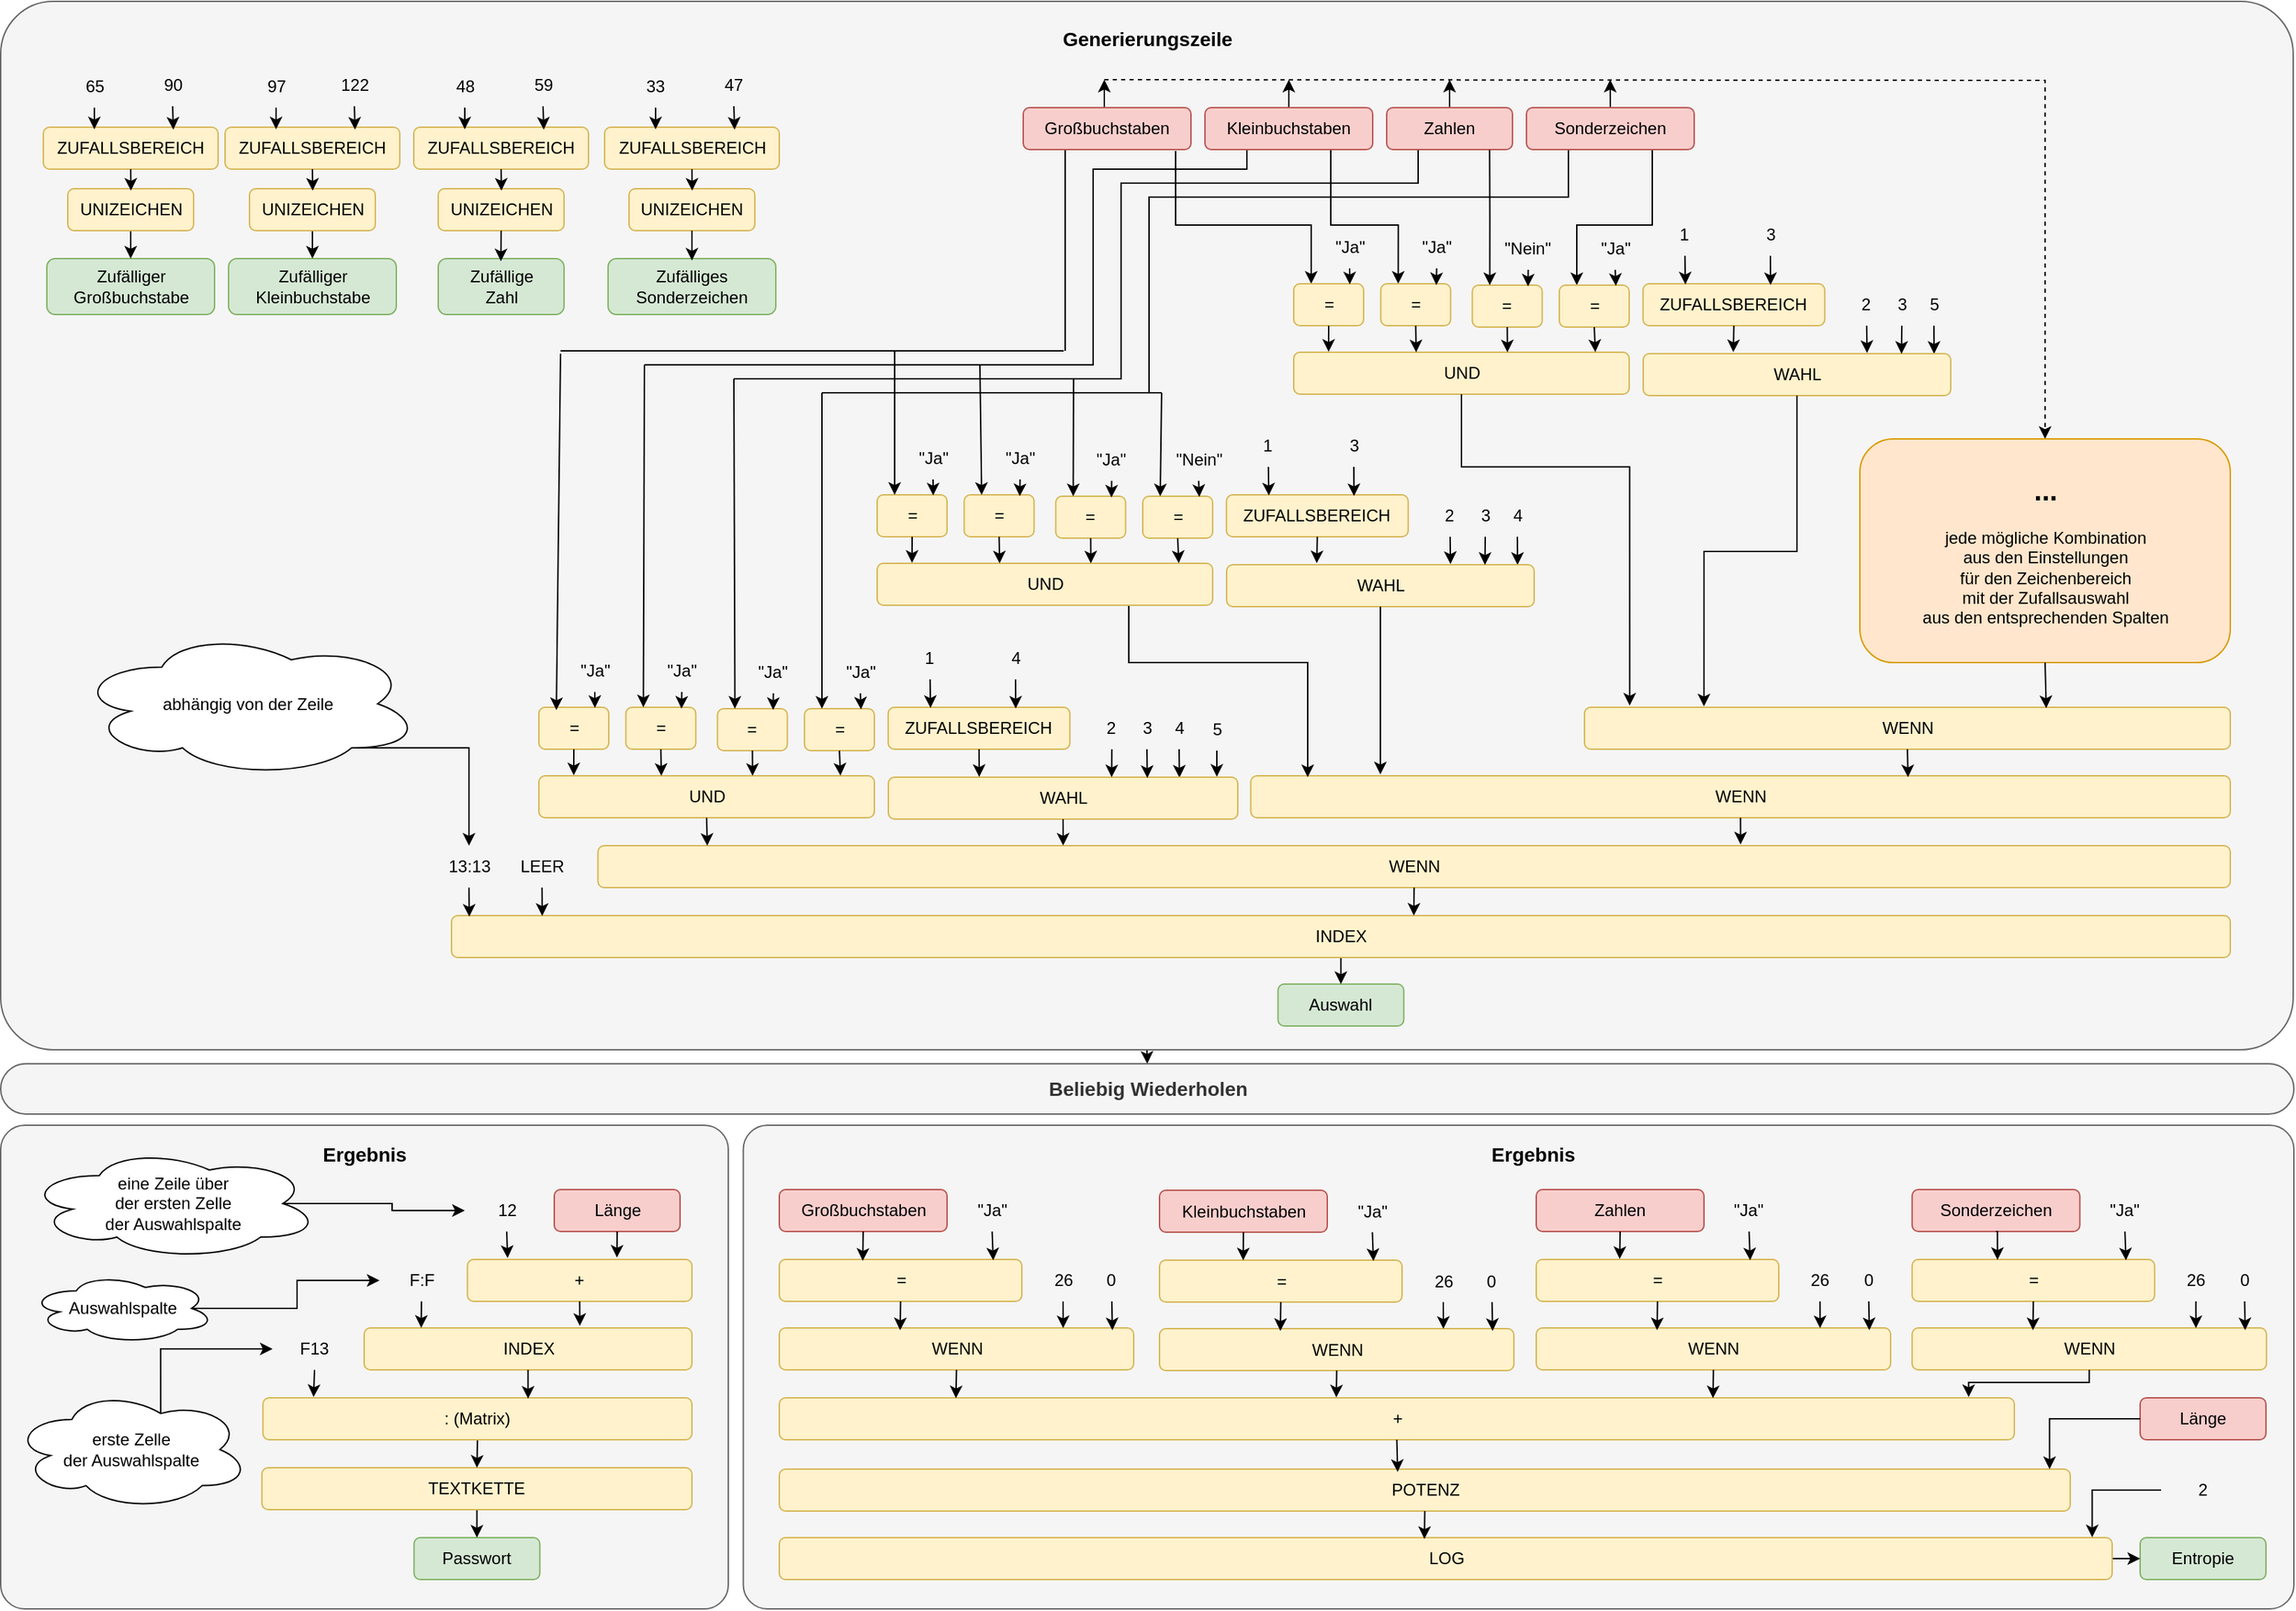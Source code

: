 <mxfile version="21.8.1" type="github">
  <diagram name="Seite-1" id="nKYYwXj5oOyGXuHnyCno">
    <mxGraphModel dx="2876" dy="1071" grid="1" gridSize="10" guides="1" tooltips="1" connect="1" arrows="1" fold="1" page="1" pageScale="1" pageWidth="827" pageHeight="1169" math="0" shadow="0">
      <root>
        <mxCell id="0" />
        <mxCell id="1" parent="0" />
        <mxCell id="CdOR40OmgFl1oFGRCvYQ-311" value="" style="rounded=1;whiteSpace=wrap;html=1;arcSize=5;fillColor=#f5f5f5;strokeColor=#666666;fontColor=#333333;" vertex="1" parent="1">
          <mxGeometry x="-289.25" y="814" width="1109.25" height="346" as="geometry" />
        </mxCell>
        <mxCell id="CdOR40OmgFl1oFGRCvYQ-296" value="" style="rounded=1;whiteSpace=wrap;html=1;arcSize=5;fillColor=#f5f5f5;strokeColor=#666666;fontColor=#333333;" vertex="1" parent="1">
          <mxGeometry x="-820.5" y="814" width="520.5" height="346" as="geometry" />
        </mxCell>
        <mxCell id="CdOR40OmgFl1oFGRCvYQ-320" style="edgeStyle=orthogonalEdgeStyle;rounded=0;orthogonalLoop=1;jettySize=auto;html=1;exitX=0.5;exitY=1;exitDx=0;exitDy=0;entryX=0.5;entryY=0;entryDx=0;entryDy=0;" edge="1" parent="1" source="CdOR40OmgFl1oFGRCvYQ-206" target="CdOR40OmgFl1oFGRCvYQ-244">
          <mxGeometry relative="1" as="geometry" />
        </mxCell>
        <mxCell id="CdOR40OmgFl1oFGRCvYQ-206" value="" style="rounded=1;whiteSpace=wrap;html=1;arcSize=5;fillColor=#f5f5f5;strokeColor=#666666;fontColor=#333333;" vertex="1" parent="1">
          <mxGeometry x="-820.5" y="10" width="1640" height="750" as="geometry" />
        </mxCell>
        <mxCell id="CdOR40OmgFl1oFGRCvYQ-68" value="3" style="text;html=1;strokeColor=none;fillColor=none;align=center;verticalAlign=middle;whiteSpace=wrap;rounded=0;" vertex="1" parent="1">
          <mxGeometry x="-30.5" y="515" width="60" height="30" as="geometry" />
        </mxCell>
        <mxCell id="CdOR40OmgFl1oFGRCvYQ-69" value="4" style="text;html=1;strokeColor=none;fillColor=none;align=center;verticalAlign=middle;whiteSpace=wrap;rounded=0;" vertex="1" parent="1">
          <mxGeometry x="-7.5" y="515" width="60" height="30" as="geometry" />
        </mxCell>
        <mxCell id="CdOR40OmgFl1oFGRCvYQ-84" style="edgeStyle=orthogonalEdgeStyle;rounded=0;orthogonalLoop=1;jettySize=auto;html=1;exitX=0.5;exitY=1;exitDx=0;exitDy=0;entryX=0.833;entryY=0.011;entryDx=0;entryDy=0;entryPerimeter=0;" edge="1" parent="1" source="CdOR40OmgFl1oFGRCvYQ-69" target="CdOR40OmgFl1oFGRCvYQ-63">
          <mxGeometry relative="1" as="geometry" />
        </mxCell>
        <mxCell id="CdOR40OmgFl1oFGRCvYQ-70" value="5" style="text;html=1;strokeColor=none;fillColor=none;align=center;verticalAlign=middle;whiteSpace=wrap;rounded=0;" vertex="1" parent="1">
          <mxGeometry x="19.5" y="516" width="60" height="30" as="geometry" />
        </mxCell>
        <mxCell id="CdOR40OmgFl1oFGRCvYQ-1" value="Länge" style="rounded=1;whiteSpace=wrap;html=1;fillColor=#f8cecc;strokeColor=#b85450;" vertex="1" parent="1">
          <mxGeometry x="-424.5" y="860" width="90" height="30" as="geometry" />
        </mxCell>
        <mxCell id="CdOR40OmgFl1oFGRCvYQ-201" style="edgeStyle=orthogonalEdgeStyle;rounded=0;orthogonalLoop=1;jettySize=auto;html=1;entryX=0.5;entryY=0;entryDx=0;entryDy=0;dashed=1;" edge="1" parent="1" target="CdOR40OmgFl1oFGRCvYQ-167">
          <mxGeometry relative="1" as="geometry">
            <mxPoint x="1009" y="56" as="targetPoint" />
            <mxPoint x="-31" y="66" as="sourcePoint" />
          </mxGeometry>
        </mxCell>
        <mxCell id="CdOR40OmgFl1oFGRCvYQ-205" style="edgeStyle=orthogonalEdgeStyle;rounded=0;orthogonalLoop=1;jettySize=auto;html=1;exitX=0.5;exitY=0;exitDx=0;exitDy=0;" edge="1" parent="1" source="CdOR40OmgFl1oFGRCvYQ-2">
          <mxGeometry relative="1" as="geometry">
            <mxPoint x="-31" y="66" as="targetPoint" />
          </mxGeometry>
        </mxCell>
        <mxCell id="CdOR40OmgFl1oFGRCvYQ-254" style="edgeStyle=orthogonalEdgeStyle;rounded=0;orthogonalLoop=1;jettySize=auto;html=1;entryX=0.25;entryY=0;entryDx=0;entryDy=0;" edge="1" parent="1" target="CdOR40OmgFl1oFGRCvYQ-142">
          <mxGeometry relative="1" as="geometry">
            <mxPoint x="20" y="117" as="sourcePoint" />
            <Array as="points">
              <mxPoint x="20" y="117" />
              <mxPoint x="20" y="170" />
              <mxPoint x="117" y="170" />
            </Array>
          </mxGeometry>
        </mxCell>
        <mxCell id="CdOR40OmgFl1oFGRCvYQ-269" style="edgeStyle=orthogonalEdgeStyle;rounded=0;orthogonalLoop=1;jettySize=auto;html=1;exitX=0.25;exitY=1;exitDx=0;exitDy=0;endArrow=none;endFill=0;" edge="1" parent="1" source="CdOR40OmgFl1oFGRCvYQ-2">
          <mxGeometry relative="1" as="geometry">
            <mxPoint x="-59" y="260" as="targetPoint" />
          </mxGeometry>
        </mxCell>
        <mxCell id="CdOR40OmgFl1oFGRCvYQ-2" value="Großbuchstaben" style="rounded=1;whiteSpace=wrap;html=1;fillColor=#f8cecc;strokeColor=#b85450;" vertex="1" parent="1">
          <mxGeometry x="-89" y="86" width="120" height="30" as="geometry" />
        </mxCell>
        <mxCell id="CdOR40OmgFl1oFGRCvYQ-202" style="edgeStyle=orthogonalEdgeStyle;rounded=0;orthogonalLoop=1;jettySize=auto;html=1;exitX=0.5;exitY=0;exitDx=0;exitDy=0;" edge="1" parent="1" source="CdOR40OmgFl1oFGRCvYQ-4">
          <mxGeometry relative="1" as="geometry">
            <mxPoint x="101" y="66" as="targetPoint" />
          </mxGeometry>
        </mxCell>
        <mxCell id="CdOR40OmgFl1oFGRCvYQ-253" style="edgeStyle=orthogonalEdgeStyle;rounded=0;orthogonalLoop=1;jettySize=auto;html=1;exitX=0.75;exitY=1;exitDx=0;exitDy=0;entryX=0.25;entryY=0;entryDx=0;entryDy=0;" edge="1" parent="1" source="CdOR40OmgFl1oFGRCvYQ-4" target="CdOR40OmgFl1oFGRCvYQ-144">
          <mxGeometry relative="1" as="geometry">
            <Array as="points">
              <mxPoint x="131" y="170" />
              <mxPoint x="179" y="170" />
            </Array>
          </mxGeometry>
        </mxCell>
        <mxCell id="CdOR40OmgFl1oFGRCvYQ-270" style="edgeStyle=orthogonalEdgeStyle;rounded=0;orthogonalLoop=1;jettySize=auto;html=1;exitX=0.25;exitY=1;exitDx=0;exitDy=0;strokeColor=default;endArrow=none;endFill=0;" edge="1" parent="1" source="CdOR40OmgFl1oFGRCvYQ-4">
          <mxGeometry relative="1" as="geometry">
            <mxPoint x="-40" y="270" as="targetPoint" />
            <Array as="points">
              <mxPoint x="71" y="130" />
              <mxPoint x="-39" y="130" />
              <mxPoint x="-39" y="270" />
            </Array>
          </mxGeometry>
        </mxCell>
        <mxCell id="CdOR40OmgFl1oFGRCvYQ-4" value="Kleinbuchstaben" style="rounded=1;whiteSpace=wrap;html=1;fillColor=#f8cecc;strokeColor=#b85450;" vertex="1" parent="1">
          <mxGeometry x="41" y="86" width="120" height="30" as="geometry" />
        </mxCell>
        <mxCell id="CdOR40OmgFl1oFGRCvYQ-203" style="edgeStyle=orthogonalEdgeStyle;rounded=0;orthogonalLoop=1;jettySize=auto;html=1;exitX=0.5;exitY=0;exitDx=0;exitDy=0;" edge="1" parent="1" source="CdOR40OmgFl1oFGRCvYQ-5">
          <mxGeometry relative="1" as="geometry">
            <mxPoint x="216" y="66" as="targetPoint" />
          </mxGeometry>
        </mxCell>
        <mxCell id="CdOR40OmgFl1oFGRCvYQ-271" style="edgeStyle=orthogonalEdgeStyle;rounded=0;orthogonalLoop=1;jettySize=auto;html=1;exitX=0.25;exitY=1;exitDx=0;exitDy=0;endArrow=none;endFill=0;" edge="1" parent="1" source="CdOR40OmgFl1oFGRCvYQ-5">
          <mxGeometry relative="1" as="geometry">
            <mxPoint x="-20" y="280" as="targetPoint" />
            <Array as="points">
              <mxPoint x="194" y="140" />
              <mxPoint x="-19" y="140" />
              <mxPoint x="-19" y="280" />
            </Array>
          </mxGeometry>
        </mxCell>
        <mxCell id="CdOR40OmgFl1oFGRCvYQ-5" value="Zahlen" style="rounded=1;whiteSpace=wrap;html=1;fillColor=#f8cecc;strokeColor=#b85450;" vertex="1" parent="1">
          <mxGeometry x="171" y="86" width="90" height="30" as="geometry" />
        </mxCell>
        <mxCell id="CdOR40OmgFl1oFGRCvYQ-204" style="edgeStyle=orthogonalEdgeStyle;rounded=0;orthogonalLoop=1;jettySize=auto;html=1;exitX=0.5;exitY=0;exitDx=0;exitDy=0;" edge="1" parent="1" source="CdOR40OmgFl1oFGRCvYQ-6">
          <mxGeometry relative="1" as="geometry">
            <mxPoint x="330.882" y="66" as="targetPoint" />
          </mxGeometry>
        </mxCell>
        <mxCell id="CdOR40OmgFl1oFGRCvYQ-251" style="edgeStyle=orthogonalEdgeStyle;rounded=0;orthogonalLoop=1;jettySize=auto;html=1;exitX=0.75;exitY=1;exitDx=0;exitDy=0;entryX=0.25;entryY=0;entryDx=0;entryDy=0;" edge="1" parent="1" source="CdOR40OmgFl1oFGRCvYQ-6" target="CdOR40OmgFl1oFGRCvYQ-148">
          <mxGeometry relative="1" as="geometry">
            <Array as="points">
              <mxPoint x="361" y="170" />
              <mxPoint x="307" y="170" />
            </Array>
          </mxGeometry>
        </mxCell>
        <mxCell id="CdOR40OmgFl1oFGRCvYQ-273" style="edgeStyle=orthogonalEdgeStyle;rounded=0;orthogonalLoop=1;jettySize=auto;html=1;exitX=0.25;exitY=1;exitDx=0;exitDy=0;endArrow=none;endFill=0;" edge="1" parent="1" source="CdOR40OmgFl1oFGRCvYQ-6">
          <mxGeometry relative="1" as="geometry">
            <mxPoint y="290" as="targetPoint" />
            <Array as="points">
              <mxPoint x="301" y="150" />
              <mxPoint x="1" y="150" />
              <mxPoint x="1" y="290" />
            </Array>
          </mxGeometry>
        </mxCell>
        <mxCell id="CdOR40OmgFl1oFGRCvYQ-6" value="Sonderzeichen" style="rounded=1;whiteSpace=wrap;html=1;fillColor=#f8cecc;strokeColor=#b85450;" vertex="1" parent="1">
          <mxGeometry x="271" y="86" width="120" height="30" as="geometry" />
        </mxCell>
        <mxCell id="CdOR40OmgFl1oFGRCvYQ-8" value="Passwort" style="rounded=1;whiteSpace=wrap;html=1;fillColor=#d5e8d4;strokeColor=#82b366;" vertex="1" parent="1">
          <mxGeometry x="-524.81" y="1109" width="90" height="30" as="geometry" />
        </mxCell>
        <mxCell id="CdOR40OmgFl1oFGRCvYQ-9" value="Auswahl" style="rounded=1;whiteSpace=wrap;html=1;fillColor=#d5e8d4;strokeColor=#82b366;" vertex="1" parent="1">
          <mxGeometry x="93.25" y="713" width="90" height="30" as="geometry" />
        </mxCell>
        <mxCell id="CdOR40OmgFl1oFGRCvYQ-11" value="Zufälliger&lt;br&gt;Großbuchstabe" style="rounded=1;whiteSpace=wrap;html=1;fillColor=#d5e8d4;strokeColor=#82b366;" vertex="1" parent="1">
          <mxGeometry x="-787.5" y="194" width="120" height="40" as="geometry" />
        </mxCell>
        <mxCell id="CdOR40OmgFl1oFGRCvYQ-12" value="Zufälliger&lt;br&gt;Kleinbuchstabe" style="rounded=1;whiteSpace=wrap;html=1;fillColor=#d5e8d4;strokeColor=#82b366;" vertex="1" parent="1">
          <mxGeometry x="-657.5" y="194" width="120" height="40" as="geometry" />
        </mxCell>
        <mxCell id="CdOR40OmgFl1oFGRCvYQ-14" value="Zufällige&lt;br&gt;Zahl" style="rounded=1;whiteSpace=wrap;html=1;fillColor=#d5e8d4;strokeColor=#82b366;" vertex="1" parent="1">
          <mxGeometry x="-507.5" y="194" width="90" height="40" as="geometry" />
        </mxCell>
        <mxCell id="CdOR40OmgFl1oFGRCvYQ-15" value="Zufälliges&lt;br&gt;Sonderzeichen" style="rounded=1;whiteSpace=wrap;html=1;fillColor=#d5e8d4;strokeColor=#82b366;" vertex="1" parent="1">
          <mxGeometry x="-386" y="194" width="120" height="40" as="geometry" />
        </mxCell>
        <mxCell id="CdOR40OmgFl1oFGRCvYQ-17" value="UNIZEICHEN" style="rounded=1;whiteSpace=wrap;html=1;fillColor=#fff2cc;strokeColor=#d6b656;" vertex="1" parent="1">
          <mxGeometry x="-371" y="144" width="90" height="30" as="geometry" />
        </mxCell>
        <mxCell id="CdOR40OmgFl1oFGRCvYQ-18" value="ZUFALLSBEREICH" style="rounded=1;whiteSpace=wrap;html=1;fillColor=#fff2cc;strokeColor=#d6b656;" vertex="1" parent="1">
          <mxGeometry x="-388.5" y="100" width="125" height="30" as="geometry" />
        </mxCell>
        <mxCell id="CdOR40OmgFl1oFGRCvYQ-19" value="33" style="text;html=1;strokeColor=none;fillColor=none;align=center;verticalAlign=middle;whiteSpace=wrap;rounded=0;" vertex="1" parent="1">
          <mxGeometry x="-382" y="56" width="60" height="30" as="geometry" />
        </mxCell>
        <mxCell id="CdOR40OmgFl1oFGRCvYQ-20" value="47" style="text;html=1;strokeColor=none;fillColor=none;align=center;verticalAlign=middle;whiteSpace=wrap;rounded=0;" vertex="1" parent="1">
          <mxGeometry x="-326" y="55" width="60" height="30" as="geometry" />
        </mxCell>
        <mxCell id="CdOR40OmgFl1oFGRCvYQ-22" style="edgeStyle=orthogonalEdgeStyle;rounded=0;orthogonalLoop=1;jettySize=auto;html=1;exitX=0.5;exitY=1;exitDx=0;exitDy=0;entryX=0.292;entryY=0.051;entryDx=0;entryDy=0;entryPerimeter=0;" edge="1" parent="1" source="CdOR40OmgFl1oFGRCvYQ-19" target="CdOR40OmgFl1oFGRCvYQ-18">
          <mxGeometry relative="1" as="geometry" />
        </mxCell>
        <mxCell id="CdOR40OmgFl1oFGRCvYQ-23" style="edgeStyle=orthogonalEdgeStyle;rounded=0;orthogonalLoop=1;jettySize=auto;html=1;exitX=0.5;exitY=1;exitDx=0;exitDy=0;entryX=0.744;entryY=0.058;entryDx=0;entryDy=0;entryPerimeter=0;" edge="1" parent="1" source="CdOR40OmgFl1oFGRCvYQ-20" target="CdOR40OmgFl1oFGRCvYQ-18">
          <mxGeometry relative="1" as="geometry" />
        </mxCell>
        <mxCell id="CdOR40OmgFl1oFGRCvYQ-24" style="edgeStyle=orthogonalEdgeStyle;rounded=0;orthogonalLoop=1;jettySize=auto;html=1;exitX=0.5;exitY=1;exitDx=0;exitDy=0;entryX=0.502;entryY=0.046;entryDx=0;entryDy=0;entryPerimeter=0;" edge="1" parent="1" source="CdOR40OmgFl1oFGRCvYQ-18" target="CdOR40OmgFl1oFGRCvYQ-17">
          <mxGeometry relative="1" as="geometry" />
        </mxCell>
        <mxCell id="CdOR40OmgFl1oFGRCvYQ-25" style="edgeStyle=orthogonalEdgeStyle;rounded=0;orthogonalLoop=1;jettySize=auto;html=1;exitX=0.5;exitY=1;exitDx=0;exitDy=0;entryX=0.5;entryY=0.035;entryDx=0;entryDy=0;entryPerimeter=0;" edge="1" parent="1" source="CdOR40OmgFl1oFGRCvYQ-17" target="CdOR40OmgFl1oFGRCvYQ-15">
          <mxGeometry relative="1" as="geometry" />
        </mxCell>
        <mxCell id="CdOR40OmgFl1oFGRCvYQ-56" style="edgeStyle=orthogonalEdgeStyle;rounded=0;orthogonalLoop=1;jettySize=auto;html=1;exitX=0.5;exitY=1;exitDx=0;exitDy=0;entryX=0.5;entryY=0;entryDx=0;entryDy=0;" edge="1" parent="1" source="CdOR40OmgFl1oFGRCvYQ-26" target="CdOR40OmgFl1oFGRCvYQ-12">
          <mxGeometry relative="1" as="geometry" />
        </mxCell>
        <mxCell id="CdOR40OmgFl1oFGRCvYQ-26" value="UNIZEICHEN" style="rounded=1;whiteSpace=wrap;html=1;fillColor=#fff2cc;strokeColor=#d6b656;" vertex="1" parent="1">
          <mxGeometry x="-642.5" y="144" width="90" height="30" as="geometry" />
        </mxCell>
        <mxCell id="CdOR40OmgFl1oFGRCvYQ-27" value="ZUFALLSBEREICH" style="rounded=1;whiteSpace=wrap;html=1;fillColor=#fff2cc;strokeColor=#d6b656;" vertex="1" parent="1">
          <mxGeometry x="-660" y="100" width="125" height="30" as="geometry" />
        </mxCell>
        <mxCell id="CdOR40OmgFl1oFGRCvYQ-28" value="97" style="text;html=1;strokeColor=none;fillColor=none;align=center;verticalAlign=middle;whiteSpace=wrap;rounded=0;" vertex="1" parent="1">
          <mxGeometry x="-653.5" y="56" width="60" height="30" as="geometry" />
        </mxCell>
        <mxCell id="CdOR40OmgFl1oFGRCvYQ-29" value="122" style="text;html=1;strokeColor=none;fillColor=none;align=center;verticalAlign=middle;whiteSpace=wrap;rounded=0;" vertex="1" parent="1">
          <mxGeometry x="-597.5" y="55" width="60" height="30" as="geometry" />
        </mxCell>
        <mxCell id="CdOR40OmgFl1oFGRCvYQ-30" style="edgeStyle=orthogonalEdgeStyle;rounded=0;orthogonalLoop=1;jettySize=auto;html=1;exitX=0.5;exitY=1;exitDx=0;exitDy=0;entryX=0.292;entryY=0.051;entryDx=0;entryDy=0;entryPerimeter=0;" edge="1" parent="1" source="CdOR40OmgFl1oFGRCvYQ-28" target="CdOR40OmgFl1oFGRCvYQ-27">
          <mxGeometry relative="1" as="geometry" />
        </mxCell>
        <mxCell id="CdOR40OmgFl1oFGRCvYQ-31" style="edgeStyle=orthogonalEdgeStyle;rounded=0;orthogonalLoop=1;jettySize=auto;html=1;exitX=0.5;exitY=1;exitDx=0;exitDy=0;entryX=0.744;entryY=0.058;entryDx=0;entryDy=0;entryPerimeter=0;" edge="1" parent="1" source="CdOR40OmgFl1oFGRCvYQ-29" target="CdOR40OmgFl1oFGRCvYQ-27">
          <mxGeometry relative="1" as="geometry" />
        </mxCell>
        <mxCell id="CdOR40OmgFl1oFGRCvYQ-32" style="edgeStyle=orthogonalEdgeStyle;rounded=0;orthogonalLoop=1;jettySize=auto;html=1;exitX=0.5;exitY=1;exitDx=0;exitDy=0;entryX=0.502;entryY=0.046;entryDx=0;entryDy=0;entryPerimeter=0;" edge="1" parent="1" source="CdOR40OmgFl1oFGRCvYQ-27" target="CdOR40OmgFl1oFGRCvYQ-26">
          <mxGeometry relative="1" as="geometry" />
        </mxCell>
        <mxCell id="CdOR40OmgFl1oFGRCvYQ-57" style="edgeStyle=orthogonalEdgeStyle;rounded=0;orthogonalLoop=1;jettySize=auto;html=1;exitX=0.5;exitY=1;exitDx=0;exitDy=0;entryX=0.5;entryY=0;entryDx=0;entryDy=0;" edge="1" parent="1" source="CdOR40OmgFl1oFGRCvYQ-33" target="CdOR40OmgFl1oFGRCvYQ-11">
          <mxGeometry relative="1" as="geometry" />
        </mxCell>
        <mxCell id="CdOR40OmgFl1oFGRCvYQ-33" value="UNIZEICHEN" style="rounded=1;whiteSpace=wrap;html=1;fillColor=#fff2cc;strokeColor=#d6b656;" vertex="1" parent="1">
          <mxGeometry x="-772.5" y="144" width="90" height="30" as="geometry" />
        </mxCell>
        <mxCell id="CdOR40OmgFl1oFGRCvYQ-34" value="ZUFALLSBEREICH" style="rounded=1;whiteSpace=wrap;html=1;fillColor=#fff2cc;strokeColor=#d6b656;" vertex="1" parent="1">
          <mxGeometry x="-790" y="100" width="125" height="30" as="geometry" />
        </mxCell>
        <mxCell id="CdOR40OmgFl1oFGRCvYQ-35" value="65" style="text;html=1;strokeColor=none;fillColor=none;align=center;verticalAlign=middle;whiteSpace=wrap;rounded=0;" vertex="1" parent="1">
          <mxGeometry x="-783.5" y="56" width="60" height="30" as="geometry" />
        </mxCell>
        <mxCell id="CdOR40OmgFl1oFGRCvYQ-36" value="90" style="text;html=1;strokeColor=none;fillColor=none;align=center;verticalAlign=middle;whiteSpace=wrap;rounded=0;" vertex="1" parent="1">
          <mxGeometry x="-727.5" y="55" width="60" height="30" as="geometry" />
        </mxCell>
        <mxCell id="CdOR40OmgFl1oFGRCvYQ-37" style="edgeStyle=orthogonalEdgeStyle;rounded=0;orthogonalLoop=1;jettySize=auto;html=1;exitX=0.5;exitY=1;exitDx=0;exitDy=0;entryX=0.292;entryY=0.051;entryDx=0;entryDy=0;entryPerimeter=0;" edge="1" parent="1" source="CdOR40OmgFl1oFGRCvYQ-35" target="CdOR40OmgFl1oFGRCvYQ-34">
          <mxGeometry relative="1" as="geometry" />
        </mxCell>
        <mxCell id="CdOR40OmgFl1oFGRCvYQ-38" style="edgeStyle=orthogonalEdgeStyle;rounded=0;orthogonalLoop=1;jettySize=auto;html=1;exitX=0.5;exitY=1;exitDx=0;exitDy=0;entryX=0.744;entryY=0.058;entryDx=0;entryDy=0;entryPerimeter=0;" edge="1" parent="1" source="CdOR40OmgFl1oFGRCvYQ-36" target="CdOR40OmgFl1oFGRCvYQ-34">
          <mxGeometry relative="1" as="geometry" />
        </mxCell>
        <mxCell id="CdOR40OmgFl1oFGRCvYQ-39" style="edgeStyle=orthogonalEdgeStyle;rounded=0;orthogonalLoop=1;jettySize=auto;html=1;exitX=0.5;exitY=1;exitDx=0;exitDy=0;entryX=0.502;entryY=0.046;entryDx=0;entryDy=0;entryPerimeter=0;" edge="1" parent="1" source="CdOR40OmgFl1oFGRCvYQ-34" target="CdOR40OmgFl1oFGRCvYQ-33">
          <mxGeometry relative="1" as="geometry" />
        </mxCell>
        <mxCell id="CdOR40OmgFl1oFGRCvYQ-47" value="UNIZEICHEN" style="rounded=1;whiteSpace=wrap;html=1;fillColor=#fff2cc;strokeColor=#d6b656;" vertex="1" parent="1">
          <mxGeometry x="-507.5" y="144" width="90" height="30" as="geometry" />
        </mxCell>
        <mxCell id="CdOR40OmgFl1oFGRCvYQ-48" value="ZUFALLSBEREICH" style="rounded=1;whiteSpace=wrap;html=1;fillColor=#fff2cc;strokeColor=#d6b656;" vertex="1" parent="1">
          <mxGeometry x="-525" y="100" width="125" height="30" as="geometry" />
        </mxCell>
        <mxCell id="CdOR40OmgFl1oFGRCvYQ-49" value="48" style="text;html=1;strokeColor=none;fillColor=none;align=center;verticalAlign=middle;whiteSpace=wrap;rounded=0;" vertex="1" parent="1">
          <mxGeometry x="-518.5" y="56" width="60" height="30" as="geometry" />
        </mxCell>
        <mxCell id="CdOR40OmgFl1oFGRCvYQ-50" value="59" style="text;html=1;strokeColor=none;fillColor=none;align=center;verticalAlign=middle;whiteSpace=wrap;rounded=0;" vertex="1" parent="1">
          <mxGeometry x="-462.5" y="55" width="60" height="30" as="geometry" />
        </mxCell>
        <mxCell id="CdOR40OmgFl1oFGRCvYQ-51" style="edgeStyle=orthogonalEdgeStyle;rounded=0;orthogonalLoop=1;jettySize=auto;html=1;exitX=0.5;exitY=1;exitDx=0;exitDy=0;entryX=0.292;entryY=0.051;entryDx=0;entryDy=0;entryPerimeter=0;" edge="1" parent="1" source="CdOR40OmgFl1oFGRCvYQ-49" target="CdOR40OmgFl1oFGRCvYQ-48">
          <mxGeometry relative="1" as="geometry" />
        </mxCell>
        <mxCell id="CdOR40OmgFl1oFGRCvYQ-52" style="edgeStyle=orthogonalEdgeStyle;rounded=0;orthogonalLoop=1;jettySize=auto;html=1;exitX=0.5;exitY=1;exitDx=0;exitDy=0;entryX=0.744;entryY=0.058;entryDx=0;entryDy=0;entryPerimeter=0;" edge="1" parent="1" source="CdOR40OmgFl1oFGRCvYQ-50" target="CdOR40OmgFl1oFGRCvYQ-48">
          <mxGeometry relative="1" as="geometry" />
        </mxCell>
        <mxCell id="CdOR40OmgFl1oFGRCvYQ-53" style="edgeStyle=orthogonalEdgeStyle;rounded=0;orthogonalLoop=1;jettySize=auto;html=1;exitX=0.5;exitY=1;exitDx=0;exitDy=0;entryX=0.502;entryY=0.046;entryDx=0;entryDy=0;entryPerimeter=0;" edge="1" parent="1" source="CdOR40OmgFl1oFGRCvYQ-48" target="CdOR40OmgFl1oFGRCvYQ-47">
          <mxGeometry relative="1" as="geometry" />
        </mxCell>
        <mxCell id="CdOR40OmgFl1oFGRCvYQ-54" style="edgeStyle=orthogonalEdgeStyle;rounded=0;orthogonalLoop=1;jettySize=auto;html=1;exitX=0.5;exitY=1;exitDx=0;exitDy=0;entryX=0.498;entryY=0.048;entryDx=0;entryDy=0;entryPerimeter=0;" edge="1" parent="1" source="CdOR40OmgFl1oFGRCvYQ-47" target="CdOR40OmgFl1oFGRCvYQ-14">
          <mxGeometry relative="1" as="geometry" />
        </mxCell>
        <mxCell id="CdOR40OmgFl1oFGRCvYQ-176" style="edgeStyle=orthogonalEdgeStyle;rounded=0;orthogonalLoop=1;jettySize=auto;html=1;exitX=0.5;exitY=1;exitDx=0;exitDy=0;entryX=0.5;entryY=0;entryDx=0;entryDy=0;" edge="1" parent="1" source="CdOR40OmgFl1oFGRCvYQ-58" target="CdOR40OmgFl1oFGRCvYQ-9">
          <mxGeometry relative="1" as="geometry" />
        </mxCell>
        <mxCell id="CdOR40OmgFl1oFGRCvYQ-58" value="INDEX" style="rounded=1;whiteSpace=wrap;html=1;fillColor=#fff2cc;strokeColor=#d6b656;" vertex="1" parent="1">
          <mxGeometry x="-498" y="664" width="1272.5" height="30" as="geometry" />
        </mxCell>
        <mxCell id="CdOR40OmgFl1oFGRCvYQ-59" value="13:13" style="text;html=1;strokeColor=none;fillColor=none;align=center;verticalAlign=middle;whiteSpace=wrap;rounded=0;" vertex="1" parent="1">
          <mxGeometry x="-515.5" y="614" width="60" height="30" as="geometry" />
        </mxCell>
        <mxCell id="CdOR40OmgFl1oFGRCvYQ-60" value="LEER" style="text;html=1;strokeColor=none;fillColor=none;align=center;verticalAlign=middle;whiteSpace=wrap;rounded=0;" vertex="1" parent="1">
          <mxGeometry x="-463.25" y="614" width="60" height="30" as="geometry" />
        </mxCell>
        <mxCell id="CdOR40OmgFl1oFGRCvYQ-61" value="WENN" style="rounded=1;whiteSpace=wrap;html=1;fillColor=#fff2cc;strokeColor=#d6b656;" vertex="1" parent="1">
          <mxGeometry x="-393.25" y="614" width="1167.75" height="30" as="geometry" />
        </mxCell>
        <mxCell id="CdOR40OmgFl1oFGRCvYQ-62" value="UND" style="rounded=1;whiteSpace=wrap;html=1;fillColor=#fff2cc;strokeColor=#d6b656;" vertex="1" parent="1">
          <mxGeometry x="-435.5" y="564" width="240" height="30" as="geometry" />
        </mxCell>
        <mxCell id="CdOR40OmgFl1oFGRCvYQ-63" value="WAHL" style="rounded=1;whiteSpace=wrap;html=1;fillColor=#fff2cc;strokeColor=#d6b656;" vertex="1" parent="1">
          <mxGeometry x="-185.5" y="565" width="250" height="30" as="geometry" />
        </mxCell>
        <mxCell id="CdOR40OmgFl1oFGRCvYQ-64" value="ZUFALLSBEREICH" style="rounded=1;whiteSpace=wrap;html=1;fillColor=#fff2cc;strokeColor=#d6b656;" vertex="1" parent="1">
          <mxGeometry x="-185.63" y="515" width="130" height="30" as="geometry" />
        </mxCell>
        <mxCell id="CdOR40OmgFl1oFGRCvYQ-65" value="1" style="text;html=1;strokeColor=none;fillColor=none;align=center;verticalAlign=middle;whiteSpace=wrap;rounded=0;" vertex="1" parent="1">
          <mxGeometry x="-185.63" y="465" width="60" height="30" as="geometry" />
        </mxCell>
        <mxCell id="CdOR40OmgFl1oFGRCvYQ-66" value="4" style="text;html=1;strokeColor=none;fillColor=none;align=center;verticalAlign=middle;whiteSpace=wrap;rounded=0;" vertex="1" parent="1">
          <mxGeometry x="-124.5" y="465" width="60" height="30" as="geometry" />
        </mxCell>
        <mxCell id="CdOR40OmgFl1oFGRCvYQ-67" value="2" style="text;html=1;strokeColor=none;fillColor=none;align=center;verticalAlign=middle;whiteSpace=wrap;rounded=0;" vertex="1" parent="1">
          <mxGeometry x="-55.63" y="515" width="60" height="30" as="geometry" />
        </mxCell>
        <mxCell id="CdOR40OmgFl1oFGRCvYQ-71" value="=" style="rounded=1;whiteSpace=wrap;html=1;fillColor=#fff2cc;strokeColor=#d6b656;" vertex="1" parent="1">
          <mxGeometry x="-435.5" y="515" width="50" height="30" as="geometry" />
        </mxCell>
        <mxCell id="CdOR40OmgFl1oFGRCvYQ-72" value="&quot;Ja&quot;" style="text;html=1;strokeColor=none;fillColor=none;align=center;verticalAlign=middle;whiteSpace=wrap;rounded=0;" vertex="1" parent="1">
          <mxGeometry x="-425.5" y="474" width="60" height="30" as="geometry" />
        </mxCell>
        <mxCell id="CdOR40OmgFl1oFGRCvYQ-73" value="=" style="rounded=1;whiteSpace=wrap;html=1;fillColor=#fff2cc;strokeColor=#d6b656;" vertex="1" parent="1">
          <mxGeometry x="-373.25" y="515" width="50" height="30" as="geometry" />
        </mxCell>
        <mxCell id="CdOR40OmgFl1oFGRCvYQ-74" value="&quot;Ja&quot;" style="text;html=1;strokeColor=none;fillColor=none;align=center;verticalAlign=middle;whiteSpace=wrap;rounded=0;" vertex="1" parent="1">
          <mxGeometry x="-363.25" y="474" width="60" height="30" as="geometry" />
        </mxCell>
        <mxCell id="CdOR40OmgFl1oFGRCvYQ-75" value="=" style="rounded=1;whiteSpace=wrap;html=1;fillColor=#fff2cc;strokeColor=#d6b656;" vertex="1" parent="1">
          <mxGeometry x="-307.75" y="516" width="50" height="30" as="geometry" />
        </mxCell>
        <mxCell id="CdOR40OmgFl1oFGRCvYQ-76" value="&quot;Ja&quot;" style="text;html=1;strokeColor=none;fillColor=none;align=center;verticalAlign=middle;whiteSpace=wrap;rounded=0;" vertex="1" parent="1">
          <mxGeometry x="-297.75" y="475" width="60" height="30" as="geometry" />
        </mxCell>
        <mxCell id="CdOR40OmgFl1oFGRCvYQ-77" value="=" style="rounded=1;whiteSpace=wrap;html=1;fillColor=#fff2cc;strokeColor=#d6b656;" vertex="1" parent="1">
          <mxGeometry x="-245.5" y="516" width="50" height="30" as="geometry" />
        </mxCell>
        <mxCell id="CdOR40OmgFl1oFGRCvYQ-78" value="&quot;Ja&quot;" style="text;html=1;strokeColor=none;fillColor=none;align=center;verticalAlign=middle;whiteSpace=wrap;rounded=0;" vertex="1" parent="1">
          <mxGeometry x="-235.5" y="475" width="60" height="30" as="geometry" />
        </mxCell>
        <mxCell id="CdOR40OmgFl1oFGRCvYQ-82" style="edgeStyle=orthogonalEdgeStyle;rounded=0;orthogonalLoop=1;jettySize=auto;html=1;exitX=0.5;exitY=1;exitDx=0;exitDy=0;entryX=0.26;entryY=-0.006;entryDx=0;entryDy=0;entryPerimeter=0;" edge="1" parent="1" source="CdOR40OmgFl1oFGRCvYQ-64" target="CdOR40OmgFl1oFGRCvYQ-63">
          <mxGeometry relative="1" as="geometry" />
        </mxCell>
        <mxCell id="CdOR40OmgFl1oFGRCvYQ-83" style="edgeStyle=orthogonalEdgeStyle;rounded=0;orthogonalLoop=1;jettySize=auto;html=1;exitX=0.5;exitY=1;exitDx=0;exitDy=0;entryX=0.94;entryY=-0.011;entryDx=0;entryDy=0;entryPerimeter=0;" edge="1" parent="1" source="CdOR40OmgFl1oFGRCvYQ-70" target="CdOR40OmgFl1oFGRCvYQ-63">
          <mxGeometry relative="1" as="geometry" />
        </mxCell>
        <mxCell id="CdOR40OmgFl1oFGRCvYQ-85" style="edgeStyle=orthogonalEdgeStyle;rounded=0;orthogonalLoop=1;jettySize=auto;html=1;exitX=0.5;exitY=1;exitDx=0;exitDy=0;entryX=0.741;entryY=0.019;entryDx=0;entryDy=0;entryPerimeter=0;" edge="1" parent="1" source="CdOR40OmgFl1oFGRCvYQ-68" target="CdOR40OmgFl1oFGRCvYQ-63">
          <mxGeometry relative="1" as="geometry" />
        </mxCell>
        <mxCell id="CdOR40OmgFl1oFGRCvYQ-86" style="edgeStyle=orthogonalEdgeStyle;rounded=0;orthogonalLoop=1;jettySize=auto;html=1;exitX=0.5;exitY=1;exitDx=0;exitDy=0;entryX=0.639;entryY=0.002;entryDx=0;entryDy=0;entryPerimeter=0;" edge="1" parent="1" source="CdOR40OmgFl1oFGRCvYQ-67" target="CdOR40OmgFl1oFGRCvYQ-63">
          <mxGeometry relative="1" as="geometry" />
        </mxCell>
        <mxCell id="CdOR40OmgFl1oFGRCvYQ-87" style="edgeStyle=orthogonalEdgeStyle;rounded=0;orthogonalLoop=1;jettySize=auto;html=1;exitX=0.5;exitY=1;exitDx=0;exitDy=0;entryX=0.233;entryY=0.015;entryDx=0;entryDy=0;entryPerimeter=0;" edge="1" parent="1" source="CdOR40OmgFl1oFGRCvYQ-65" target="CdOR40OmgFl1oFGRCvYQ-64">
          <mxGeometry relative="1" as="geometry" />
        </mxCell>
        <mxCell id="CdOR40OmgFl1oFGRCvYQ-88" style="edgeStyle=orthogonalEdgeStyle;rounded=0;orthogonalLoop=1;jettySize=auto;html=1;exitX=0.5;exitY=1;exitDx=0;exitDy=0;entryX=0.702;entryY=0.03;entryDx=0;entryDy=0;entryPerimeter=0;" edge="1" parent="1" source="CdOR40OmgFl1oFGRCvYQ-66" target="CdOR40OmgFl1oFGRCvYQ-64">
          <mxGeometry relative="1" as="geometry" />
        </mxCell>
        <mxCell id="CdOR40OmgFl1oFGRCvYQ-89" style="edgeStyle=orthogonalEdgeStyle;rounded=0;orthogonalLoop=1;jettySize=auto;html=1;exitX=0.5;exitY=1;exitDx=0;exitDy=0;entryX=0.802;entryY=0.013;entryDx=0;entryDy=0;entryPerimeter=0;" edge="1" parent="1" source="CdOR40OmgFl1oFGRCvYQ-72" target="CdOR40OmgFl1oFGRCvYQ-71">
          <mxGeometry relative="1" as="geometry" />
        </mxCell>
        <mxCell id="CdOR40OmgFl1oFGRCvYQ-90" style="edgeStyle=orthogonalEdgeStyle;rounded=0;orthogonalLoop=1;jettySize=auto;html=1;exitX=0.5;exitY=1;exitDx=0;exitDy=0;entryX=0.795;entryY=0.032;entryDx=0;entryDy=0;entryPerimeter=0;" edge="1" parent="1" source="CdOR40OmgFl1oFGRCvYQ-74" target="CdOR40OmgFl1oFGRCvYQ-73">
          <mxGeometry relative="1" as="geometry" />
        </mxCell>
        <mxCell id="CdOR40OmgFl1oFGRCvYQ-91" style="edgeStyle=orthogonalEdgeStyle;rounded=0;orthogonalLoop=1;jettySize=auto;html=1;exitX=0.5;exitY=1;exitDx=0;exitDy=0;entryX=0.797;entryY=0.031;entryDx=0;entryDy=0;entryPerimeter=0;" edge="1" parent="1" source="CdOR40OmgFl1oFGRCvYQ-76" target="CdOR40OmgFl1oFGRCvYQ-75">
          <mxGeometry relative="1" as="geometry" />
        </mxCell>
        <mxCell id="CdOR40OmgFl1oFGRCvYQ-92" style="edgeStyle=orthogonalEdgeStyle;rounded=0;orthogonalLoop=1;jettySize=auto;html=1;exitX=0.5;exitY=1;exitDx=0;exitDy=0;entryX=0.809;entryY=0.018;entryDx=0;entryDy=0;entryPerimeter=0;" edge="1" parent="1" source="CdOR40OmgFl1oFGRCvYQ-78" target="CdOR40OmgFl1oFGRCvYQ-77">
          <mxGeometry relative="1" as="geometry" />
        </mxCell>
        <mxCell id="CdOR40OmgFl1oFGRCvYQ-93" style="edgeStyle=orthogonalEdgeStyle;rounded=0;orthogonalLoop=1;jettySize=auto;html=1;exitX=0.5;exitY=1;exitDx=0;exitDy=0;entryX=0.104;entryY=-0.012;entryDx=0;entryDy=0;entryPerimeter=0;" edge="1" parent="1" source="CdOR40OmgFl1oFGRCvYQ-71" target="CdOR40OmgFl1oFGRCvYQ-62">
          <mxGeometry relative="1" as="geometry" />
        </mxCell>
        <mxCell id="CdOR40OmgFl1oFGRCvYQ-94" style="edgeStyle=orthogonalEdgeStyle;rounded=0;orthogonalLoop=1;jettySize=auto;html=1;exitX=0.5;exitY=1;exitDx=0;exitDy=0;entryX=0.365;entryY=0.001;entryDx=0;entryDy=0;entryPerimeter=0;" edge="1" parent="1" source="CdOR40OmgFl1oFGRCvYQ-73" target="CdOR40OmgFl1oFGRCvYQ-62">
          <mxGeometry relative="1" as="geometry" />
        </mxCell>
        <mxCell id="CdOR40OmgFl1oFGRCvYQ-95" style="edgeStyle=orthogonalEdgeStyle;rounded=0;orthogonalLoop=1;jettySize=auto;html=1;exitX=0.5;exitY=1;exitDx=0;exitDy=0;entryX=0.637;entryY=0.001;entryDx=0;entryDy=0;entryPerimeter=0;" edge="1" parent="1" source="CdOR40OmgFl1oFGRCvYQ-75" target="CdOR40OmgFl1oFGRCvYQ-62">
          <mxGeometry relative="1" as="geometry" />
        </mxCell>
        <mxCell id="CdOR40OmgFl1oFGRCvYQ-96" style="edgeStyle=orthogonalEdgeStyle;rounded=0;orthogonalLoop=1;jettySize=auto;html=1;exitX=0.5;exitY=1;exitDx=0;exitDy=0;entryX=0.899;entryY=-0.005;entryDx=0;entryDy=0;entryPerimeter=0;" edge="1" parent="1" source="CdOR40OmgFl1oFGRCvYQ-77" target="CdOR40OmgFl1oFGRCvYQ-62">
          <mxGeometry relative="1" as="geometry" />
        </mxCell>
        <mxCell id="CdOR40OmgFl1oFGRCvYQ-97" value="3" style="text;html=1;strokeColor=none;fillColor=none;align=center;verticalAlign=middle;whiteSpace=wrap;rounded=0;" vertex="1" parent="1">
          <mxGeometry x="211.5" y="363" width="60" height="30" as="geometry" />
        </mxCell>
        <mxCell id="CdOR40OmgFl1oFGRCvYQ-98" value="4" style="text;html=1;strokeColor=none;fillColor=none;align=center;verticalAlign=middle;whiteSpace=wrap;rounded=0;" vertex="1" parent="1">
          <mxGeometry x="234.5" y="363" width="60" height="30" as="geometry" />
        </mxCell>
        <mxCell id="CdOR40OmgFl1oFGRCvYQ-99" style="edgeStyle=orthogonalEdgeStyle;rounded=0;orthogonalLoop=1;jettySize=auto;html=1;exitX=0.5;exitY=1;exitDx=0;exitDy=0;entryX=0.946;entryY=0.003;entryDx=0;entryDy=0;entryPerimeter=0;" edge="1" parent="1" source="CdOR40OmgFl1oFGRCvYQ-98" target="CdOR40OmgFl1oFGRCvYQ-103">
          <mxGeometry relative="1" as="geometry" />
        </mxCell>
        <mxCell id="CdOR40OmgFl1oFGRCvYQ-101" value="WENN" style="rounded=1;whiteSpace=wrap;html=1;fillColor=#fff2cc;strokeColor=#d6b656;" vertex="1" parent="1">
          <mxGeometry x="73.75" y="564" width="700.75" height="30" as="geometry" />
        </mxCell>
        <mxCell id="CdOR40OmgFl1oFGRCvYQ-163" style="edgeStyle=orthogonalEdgeStyle;rounded=0;orthogonalLoop=1;jettySize=auto;html=1;exitX=0.75;exitY=1;exitDx=0;exitDy=0;" edge="1" parent="1" source="CdOR40OmgFl1oFGRCvYQ-102">
          <mxGeometry relative="1" as="geometry">
            <mxPoint x="114.5" y="565" as="targetPoint" />
            <Array as="points">
              <mxPoint x="-13.5" y="483" />
              <mxPoint x="114.5" y="483" />
            </Array>
          </mxGeometry>
        </mxCell>
        <mxCell id="CdOR40OmgFl1oFGRCvYQ-102" value="UND" style="rounded=1;whiteSpace=wrap;html=1;fillColor=#fff2cc;strokeColor=#d6b656;" vertex="1" parent="1">
          <mxGeometry x="-193.5" y="412" width="240" height="30" as="geometry" />
        </mxCell>
        <mxCell id="CdOR40OmgFl1oFGRCvYQ-103" value="WAHL" style="rounded=1;whiteSpace=wrap;html=1;fillColor=#fff2cc;strokeColor=#d6b656;" vertex="1" parent="1">
          <mxGeometry x="56.5" y="413" width="220" height="30" as="geometry" />
        </mxCell>
        <mxCell id="CdOR40OmgFl1oFGRCvYQ-104" value="ZUFALLSBEREICH" style="rounded=1;whiteSpace=wrap;html=1;fillColor=#fff2cc;strokeColor=#d6b656;" vertex="1" parent="1">
          <mxGeometry x="56.37" y="363" width="130" height="30" as="geometry" />
        </mxCell>
        <mxCell id="CdOR40OmgFl1oFGRCvYQ-105" value="1" style="text;html=1;strokeColor=none;fillColor=none;align=center;verticalAlign=middle;whiteSpace=wrap;rounded=0;" vertex="1" parent="1">
          <mxGeometry x="56.37" y="313" width="60" height="30" as="geometry" />
        </mxCell>
        <mxCell id="CdOR40OmgFl1oFGRCvYQ-106" value="3" style="text;html=1;strokeColor=none;fillColor=none;align=center;verticalAlign=middle;whiteSpace=wrap;rounded=0;" vertex="1" parent="1">
          <mxGeometry x="117.5" y="313" width="60" height="30" as="geometry" />
        </mxCell>
        <mxCell id="CdOR40OmgFl1oFGRCvYQ-107" value="2" style="text;html=1;strokeColor=none;fillColor=none;align=center;verticalAlign=middle;whiteSpace=wrap;rounded=0;" vertex="1" parent="1">
          <mxGeometry x="186.37" y="363" width="60" height="30" as="geometry" />
        </mxCell>
        <mxCell id="CdOR40OmgFl1oFGRCvYQ-108" value="=" style="rounded=1;whiteSpace=wrap;html=1;fillColor=#fff2cc;strokeColor=#d6b656;" vertex="1" parent="1">
          <mxGeometry x="-193.5" y="363" width="50" height="30" as="geometry" />
        </mxCell>
        <mxCell id="CdOR40OmgFl1oFGRCvYQ-109" value="&quot;Ja&quot;" style="text;html=1;strokeColor=none;fillColor=none;align=center;verticalAlign=middle;whiteSpace=wrap;rounded=0;" vertex="1" parent="1">
          <mxGeometry x="-183.5" y="322" width="60" height="30" as="geometry" />
        </mxCell>
        <mxCell id="CdOR40OmgFl1oFGRCvYQ-110" value="=" style="rounded=1;whiteSpace=wrap;html=1;fillColor=#fff2cc;strokeColor=#d6b656;" vertex="1" parent="1">
          <mxGeometry x="-131.25" y="363" width="50" height="30" as="geometry" />
        </mxCell>
        <mxCell id="CdOR40OmgFl1oFGRCvYQ-111" value="&quot;Ja&quot;" style="text;html=1;strokeColor=none;fillColor=none;align=center;verticalAlign=middle;whiteSpace=wrap;rounded=0;" vertex="1" parent="1">
          <mxGeometry x="-121.25" y="322" width="60" height="30" as="geometry" />
        </mxCell>
        <mxCell id="CdOR40OmgFl1oFGRCvYQ-112" value="=" style="rounded=1;whiteSpace=wrap;html=1;fillColor=#fff2cc;strokeColor=#d6b656;" vertex="1" parent="1">
          <mxGeometry x="-65.75" y="364" width="50" height="30" as="geometry" />
        </mxCell>
        <mxCell id="CdOR40OmgFl1oFGRCvYQ-113" value="&quot;Ja&quot;" style="text;html=1;strokeColor=none;fillColor=none;align=center;verticalAlign=middle;whiteSpace=wrap;rounded=0;" vertex="1" parent="1">
          <mxGeometry x="-55.75" y="323" width="60" height="30" as="geometry" />
        </mxCell>
        <mxCell id="CdOR40OmgFl1oFGRCvYQ-114" value="=" style="rounded=1;whiteSpace=wrap;html=1;fillColor=#fff2cc;strokeColor=#d6b656;" vertex="1" parent="1">
          <mxGeometry x="-3.5" y="364" width="50" height="30" as="geometry" />
        </mxCell>
        <mxCell id="CdOR40OmgFl1oFGRCvYQ-115" value="&quot;Nein&quot;" style="text;html=1;strokeColor=none;fillColor=none;align=center;verticalAlign=middle;whiteSpace=wrap;rounded=0;" vertex="1" parent="1">
          <mxGeometry x="6.5" y="323" width="60" height="30" as="geometry" />
        </mxCell>
        <mxCell id="CdOR40OmgFl1oFGRCvYQ-118" style="edgeStyle=orthogonalEdgeStyle;rounded=0;orthogonalLoop=1;jettySize=auto;html=1;exitX=0.5;exitY=1;exitDx=0;exitDy=0;entryX=0.293;entryY=-0.036;entryDx=0;entryDy=0;entryPerimeter=0;" edge="1" parent="1" source="CdOR40OmgFl1oFGRCvYQ-104" target="CdOR40OmgFl1oFGRCvYQ-103">
          <mxGeometry relative="1" as="geometry" />
        </mxCell>
        <mxCell id="CdOR40OmgFl1oFGRCvYQ-120" style="edgeStyle=orthogonalEdgeStyle;rounded=0;orthogonalLoop=1;jettySize=auto;html=1;exitX=0.5;exitY=1;exitDx=0;exitDy=0;entryX=0.84;entryY=0.003;entryDx=0;entryDy=0;entryPerimeter=0;" edge="1" parent="1" source="CdOR40OmgFl1oFGRCvYQ-97" target="CdOR40OmgFl1oFGRCvYQ-103">
          <mxGeometry relative="1" as="geometry" />
        </mxCell>
        <mxCell id="CdOR40OmgFl1oFGRCvYQ-121" style="edgeStyle=orthogonalEdgeStyle;rounded=0;orthogonalLoop=1;jettySize=auto;html=1;exitX=0.5;exitY=1;exitDx=0;exitDy=0;entryX=0.728;entryY=-0.017;entryDx=0;entryDy=0;entryPerimeter=0;" edge="1" parent="1" source="CdOR40OmgFl1oFGRCvYQ-107" target="CdOR40OmgFl1oFGRCvYQ-103">
          <mxGeometry relative="1" as="geometry" />
        </mxCell>
        <mxCell id="CdOR40OmgFl1oFGRCvYQ-122" style="edgeStyle=orthogonalEdgeStyle;rounded=0;orthogonalLoop=1;jettySize=auto;html=1;exitX=0.5;exitY=1;exitDx=0;exitDy=0;entryX=0.233;entryY=0.015;entryDx=0;entryDy=0;entryPerimeter=0;" edge="1" parent="1" source="CdOR40OmgFl1oFGRCvYQ-105" target="CdOR40OmgFl1oFGRCvYQ-104">
          <mxGeometry relative="1" as="geometry" />
        </mxCell>
        <mxCell id="CdOR40OmgFl1oFGRCvYQ-123" style="edgeStyle=orthogonalEdgeStyle;rounded=0;orthogonalLoop=1;jettySize=auto;html=1;exitX=0.5;exitY=1;exitDx=0;exitDy=0;entryX=0.702;entryY=0.03;entryDx=0;entryDy=0;entryPerimeter=0;" edge="1" parent="1" source="CdOR40OmgFl1oFGRCvYQ-106" target="CdOR40OmgFl1oFGRCvYQ-104">
          <mxGeometry relative="1" as="geometry" />
        </mxCell>
        <mxCell id="CdOR40OmgFl1oFGRCvYQ-124" style="edgeStyle=orthogonalEdgeStyle;rounded=0;orthogonalLoop=1;jettySize=auto;html=1;exitX=0.5;exitY=1;exitDx=0;exitDy=0;entryX=0.802;entryY=0.013;entryDx=0;entryDy=0;entryPerimeter=0;" edge="1" parent="1" source="CdOR40OmgFl1oFGRCvYQ-109" target="CdOR40OmgFl1oFGRCvYQ-108">
          <mxGeometry relative="1" as="geometry" />
        </mxCell>
        <mxCell id="CdOR40OmgFl1oFGRCvYQ-125" style="edgeStyle=orthogonalEdgeStyle;rounded=0;orthogonalLoop=1;jettySize=auto;html=1;exitX=0.5;exitY=1;exitDx=0;exitDy=0;entryX=0.795;entryY=0.032;entryDx=0;entryDy=0;entryPerimeter=0;" edge="1" parent="1" source="CdOR40OmgFl1oFGRCvYQ-111" target="CdOR40OmgFl1oFGRCvYQ-110">
          <mxGeometry relative="1" as="geometry" />
        </mxCell>
        <mxCell id="CdOR40OmgFl1oFGRCvYQ-126" style="edgeStyle=orthogonalEdgeStyle;rounded=0;orthogonalLoop=1;jettySize=auto;html=1;exitX=0.5;exitY=1;exitDx=0;exitDy=0;entryX=0.797;entryY=0.031;entryDx=0;entryDy=0;entryPerimeter=0;" edge="1" parent="1" source="CdOR40OmgFl1oFGRCvYQ-113" target="CdOR40OmgFl1oFGRCvYQ-112">
          <mxGeometry relative="1" as="geometry" />
        </mxCell>
        <mxCell id="CdOR40OmgFl1oFGRCvYQ-127" style="edgeStyle=orthogonalEdgeStyle;rounded=0;orthogonalLoop=1;jettySize=auto;html=1;exitX=0.5;exitY=1;exitDx=0;exitDy=0;entryX=0.809;entryY=0.018;entryDx=0;entryDy=0;entryPerimeter=0;" edge="1" parent="1" source="CdOR40OmgFl1oFGRCvYQ-115" target="CdOR40OmgFl1oFGRCvYQ-114">
          <mxGeometry relative="1" as="geometry" />
        </mxCell>
        <mxCell id="CdOR40OmgFl1oFGRCvYQ-128" style="edgeStyle=orthogonalEdgeStyle;rounded=0;orthogonalLoop=1;jettySize=auto;html=1;exitX=0.5;exitY=1;exitDx=0;exitDy=0;entryX=0.104;entryY=-0.012;entryDx=0;entryDy=0;entryPerimeter=0;" edge="1" parent="1" source="CdOR40OmgFl1oFGRCvYQ-108" target="CdOR40OmgFl1oFGRCvYQ-102">
          <mxGeometry relative="1" as="geometry" />
        </mxCell>
        <mxCell id="CdOR40OmgFl1oFGRCvYQ-129" style="edgeStyle=orthogonalEdgeStyle;rounded=0;orthogonalLoop=1;jettySize=auto;html=1;exitX=0.5;exitY=1;exitDx=0;exitDy=0;entryX=0.365;entryY=0.001;entryDx=0;entryDy=0;entryPerimeter=0;" edge="1" parent="1" source="CdOR40OmgFl1oFGRCvYQ-110" target="CdOR40OmgFl1oFGRCvYQ-102">
          <mxGeometry relative="1" as="geometry" />
        </mxCell>
        <mxCell id="CdOR40OmgFl1oFGRCvYQ-130" style="edgeStyle=orthogonalEdgeStyle;rounded=0;orthogonalLoop=1;jettySize=auto;html=1;exitX=0.5;exitY=1;exitDx=0;exitDy=0;entryX=0.637;entryY=0.001;entryDx=0;entryDy=0;entryPerimeter=0;" edge="1" parent="1" source="CdOR40OmgFl1oFGRCvYQ-112" target="CdOR40OmgFl1oFGRCvYQ-102">
          <mxGeometry relative="1" as="geometry" />
        </mxCell>
        <mxCell id="CdOR40OmgFl1oFGRCvYQ-131" style="edgeStyle=orthogonalEdgeStyle;rounded=0;orthogonalLoop=1;jettySize=auto;html=1;exitX=0.5;exitY=1;exitDx=0;exitDy=0;entryX=0.899;entryY=-0.005;entryDx=0;entryDy=0;entryPerimeter=0;" edge="1" parent="1" source="CdOR40OmgFl1oFGRCvYQ-114" target="CdOR40OmgFl1oFGRCvYQ-102">
          <mxGeometry relative="1" as="geometry" />
        </mxCell>
        <mxCell id="CdOR40OmgFl1oFGRCvYQ-132" value="WENN" style="rounded=1;whiteSpace=wrap;html=1;fillColor=#fff2cc;strokeColor=#d6b656;" vertex="1" parent="1">
          <mxGeometry x="312.5" y="515" width="462" height="30" as="geometry" />
        </mxCell>
        <mxCell id="CdOR40OmgFl1oFGRCvYQ-133" value="3" style="text;html=1;strokeColor=none;fillColor=none;align=center;verticalAlign=middle;whiteSpace=wrap;rounded=0;" vertex="1" parent="1">
          <mxGeometry x="509.5" y="212" width="60" height="30" as="geometry" />
        </mxCell>
        <mxCell id="CdOR40OmgFl1oFGRCvYQ-134" value="5" style="text;html=1;strokeColor=none;fillColor=none;align=center;verticalAlign=middle;whiteSpace=wrap;rounded=0;" vertex="1" parent="1">
          <mxGeometry x="532.5" y="212" width="60" height="30" as="geometry" />
        </mxCell>
        <mxCell id="CdOR40OmgFl1oFGRCvYQ-135" style="edgeStyle=orthogonalEdgeStyle;rounded=0;orthogonalLoop=1;jettySize=auto;html=1;exitX=0.5;exitY=1;exitDx=0;exitDy=0;entryX=0.946;entryY=0.003;entryDx=0;entryDy=0;entryPerimeter=0;" edge="1" parent="1" source="CdOR40OmgFl1oFGRCvYQ-134" target="CdOR40OmgFl1oFGRCvYQ-137">
          <mxGeometry relative="1" as="geometry" />
        </mxCell>
        <mxCell id="CdOR40OmgFl1oFGRCvYQ-136" value="UND" style="rounded=1;whiteSpace=wrap;html=1;fillColor=#fff2cc;strokeColor=#d6b656;" vertex="1" parent="1">
          <mxGeometry x="104.5" y="261" width="240" height="30" as="geometry" />
        </mxCell>
        <mxCell id="CdOR40OmgFl1oFGRCvYQ-137" value="WAHL" style="rounded=1;whiteSpace=wrap;html=1;fillColor=#fff2cc;strokeColor=#d6b656;" vertex="1" parent="1">
          <mxGeometry x="354.5" y="262" width="220" height="30" as="geometry" />
        </mxCell>
        <mxCell id="CdOR40OmgFl1oFGRCvYQ-138" value="ZUFALLSBEREICH" style="rounded=1;whiteSpace=wrap;html=1;fillColor=#fff2cc;strokeColor=#d6b656;" vertex="1" parent="1">
          <mxGeometry x="354.37" y="212" width="130" height="30" as="geometry" />
        </mxCell>
        <mxCell id="CdOR40OmgFl1oFGRCvYQ-139" value="1" style="text;html=1;strokeColor=none;fillColor=none;align=center;verticalAlign=middle;whiteSpace=wrap;rounded=0;" vertex="1" parent="1">
          <mxGeometry x="354.37" y="162" width="60" height="30" as="geometry" />
        </mxCell>
        <mxCell id="CdOR40OmgFl1oFGRCvYQ-140" value="3" style="text;html=1;strokeColor=none;fillColor=none;align=center;verticalAlign=middle;whiteSpace=wrap;rounded=0;" vertex="1" parent="1">
          <mxGeometry x="415.5" y="162" width="60" height="30" as="geometry" />
        </mxCell>
        <mxCell id="CdOR40OmgFl1oFGRCvYQ-141" value="2" style="text;html=1;strokeColor=none;fillColor=none;align=center;verticalAlign=middle;whiteSpace=wrap;rounded=0;" vertex="1" parent="1">
          <mxGeometry x="484.37" y="212" width="60" height="30" as="geometry" />
        </mxCell>
        <mxCell id="CdOR40OmgFl1oFGRCvYQ-142" value="=" style="rounded=1;whiteSpace=wrap;html=1;fillColor=#fff2cc;strokeColor=#d6b656;" vertex="1" parent="1">
          <mxGeometry x="104.5" y="212" width="50" height="30" as="geometry" />
        </mxCell>
        <mxCell id="CdOR40OmgFl1oFGRCvYQ-143" value="&quot;Ja&quot;" style="text;html=1;strokeColor=none;fillColor=none;align=center;verticalAlign=middle;whiteSpace=wrap;rounded=0;" vertex="1" parent="1">
          <mxGeometry x="114.5" y="171" width="60" height="30" as="geometry" />
        </mxCell>
        <mxCell id="CdOR40OmgFl1oFGRCvYQ-144" value="=" style="rounded=1;whiteSpace=wrap;html=1;fillColor=#fff2cc;strokeColor=#d6b656;" vertex="1" parent="1">
          <mxGeometry x="166.75" y="212" width="50" height="30" as="geometry" />
        </mxCell>
        <mxCell id="CdOR40OmgFl1oFGRCvYQ-145" value="&quot;Ja&quot;" style="text;html=1;strokeColor=none;fillColor=none;align=center;verticalAlign=middle;whiteSpace=wrap;rounded=0;" vertex="1" parent="1">
          <mxGeometry x="176.75" y="171" width="60" height="30" as="geometry" />
        </mxCell>
        <mxCell id="CdOR40OmgFl1oFGRCvYQ-146" value="=" style="rounded=1;whiteSpace=wrap;html=1;fillColor=#fff2cc;strokeColor=#d6b656;" vertex="1" parent="1">
          <mxGeometry x="232.25" y="213" width="50" height="30" as="geometry" />
        </mxCell>
        <mxCell id="CdOR40OmgFl1oFGRCvYQ-147" value="&quot;Nein&quot;" style="text;html=1;strokeColor=none;fillColor=none;align=center;verticalAlign=middle;whiteSpace=wrap;rounded=0;" vertex="1" parent="1">
          <mxGeometry x="242.25" y="172" width="60" height="30" as="geometry" />
        </mxCell>
        <mxCell id="CdOR40OmgFl1oFGRCvYQ-148" value="=" style="rounded=1;whiteSpace=wrap;html=1;fillColor=#fff2cc;strokeColor=#d6b656;" vertex="1" parent="1">
          <mxGeometry x="294.5" y="213" width="50" height="30" as="geometry" />
        </mxCell>
        <mxCell id="CdOR40OmgFl1oFGRCvYQ-149" value="&quot;Ja&quot;" style="text;html=1;strokeColor=none;fillColor=none;align=center;verticalAlign=middle;whiteSpace=wrap;rounded=0;" vertex="1" parent="1">
          <mxGeometry x="304.5" y="172" width="60" height="30" as="geometry" />
        </mxCell>
        <mxCell id="CdOR40OmgFl1oFGRCvYQ-150" style="edgeStyle=orthogonalEdgeStyle;rounded=0;orthogonalLoop=1;jettySize=auto;html=1;exitX=0.5;exitY=1;exitDx=0;exitDy=0;entryX=0.293;entryY=-0.036;entryDx=0;entryDy=0;entryPerimeter=0;" edge="1" parent="1" source="CdOR40OmgFl1oFGRCvYQ-138" target="CdOR40OmgFl1oFGRCvYQ-137">
          <mxGeometry relative="1" as="geometry" />
        </mxCell>
        <mxCell id="CdOR40OmgFl1oFGRCvYQ-151" style="edgeStyle=orthogonalEdgeStyle;rounded=0;orthogonalLoop=1;jettySize=auto;html=1;exitX=0.5;exitY=1;exitDx=0;exitDy=0;entryX=0.84;entryY=0.003;entryDx=0;entryDy=0;entryPerimeter=0;" edge="1" parent="1" source="CdOR40OmgFl1oFGRCvYQ-133" target="CdOR40OmgFl1oFGRCvYQ-137">
          <mxGeometry relative="1" as="geometry" />
        </mxCell>
        <mxCell id="CdOR40OmgFl1oFGRCvYQ-152" style="edgeStyle=orthogonalEdgeStyle;rounded=0;orthogonalLoop=1;jettySize=auto;html=1;exitX=0.5;exitY=1;exitDx=0;exitDy=0;entryX=0.728;entryY=-0.017;entryDx=0;entryDy=0;entryPerimeter=0;" edge="1" parent="1" source="CdOR40OmgFl1oFGRCvYQ-141" target="CdOR40OmgFl1oFGRCvYQ-137">
          <mxGeometry relative="1" as="geometry" />
        </mxCell>
        <mxCell id="CdOR40OmgFl1oFGRCvYQ-153" style="edgeStyle=orthogonalEdgeStyle;rounded=0;orthogonalLoop=1;jettySize=auto;html=1;exitX=0.5;exitY=1;exitDx=0;exitDy=0;entryX=0.233;entryY=0.015;entryDx=0;entryDy=0;entryPerimeter=0;" edge="1" parent="1" source="CdOR40OmgFl1oFGRCvYQ-139" target="CdOR40OmgFl1oFGRCvYQ-138">
          <mxGeometry relative="1" as="geometry" />
        </mxCell>
        <mxCell id="CdOR40OmgFl1oFGRCvYQ-154" style="edgeStyle=orthogonalEdgeStyle;rounded=0;orthogonalLoop=1;jettySize=auto;html=1;exitX=0.5;exitY=1;exitDx=0;exitDy=0;entryX=0.702;entryY=0.03;entryDx=0;entryDy=0;entryPerimeter=0;" edge="1" parent="1" source="CdOR40OmgFl1oFGRCvYQ-140" target="CdOR40OmgFl1oFGRCvYQ-138">
          <mxGeometry relative="1" as="geometry" />
        </mxCell>
        <mxCell id="CdOR40OmgFl1oFGRCvYQ-155" style="edgeStyle=orthogonalEdgeStyle;rounded=0;orthogonalLoop=1;jettySize=auto;html=1;exitX=0.5;exitY=1;exitDx=0;exitDy=0;entryX=0.802;entryY=0.013;entryDx=0;entryDy=0;entryPerimeter=0;" edge="1" parent="1" source="CdOR40OmgFl1oFGRCvYQ-143" target="CdOR40OmgFl1oFGRCvYQ-142">
          <mxGeometry relative="1" as="geometry" />
        </mxCell>
        <mxCell id="CdOR40OmgFl1oFGRCvYQ-156" style="edgeStyle=orthogonalEdgeStyle;rounded=0;orthogonalLoop=1;jettySize=auto;html=1;exitX=0.5;exitY=1;exitDx=0;exitDy=0;entryX=0.795;entryY=0.032;entryDx=0;entryDy=0;entryPerimeter=0;" edge="1" parent="1" source="CdOR40OmgFl1oFGRCvYQ-145" target="CdOR40OmgFl1oFGRCvYQ-144">
          <mxGeometry relative="1" as="geometry" />
        </mxCell>
        <mxCell id="CdOR40OmgFl1oFGRCvYQ-157" style="edgeStyle=orthogonalEdgeStyle;rounded=0;orthogonalLoop=1;jettySize=auto;html=1;exitX=0.5;exitY=1;exitDx=0;exitDy=0;entryX=0.797;entryY=0.031;entryDx=0;entryDy=0;entryPerimeter=0;" edge="1" parent="1" source="CdOR40OmgFl1oFGRCvYQ-147" target="CdOR40OmgFl1oFGRCvYQ-146">
          <mxGeometry relative="1" as="geometry" />
        </mxCell>
        <mxCell id="CdOR40OmgFl1oFGRCvYQ-158" style="edgeStyle=orthogonalEdgeStyle;rounded=0;orthogonalLoop=1;jettySize=auto;html=1;exitX=0.5;exitY=1;exitDx=0;exitDy=0;entryX=0.809;entryY=0.018;entryDx=0;entryDy=0;entryPerimeter=0;" edge="1" parent="1" source="CdOR40OmgFl1oFGRCvYQ-149" target="CdOR40OmgFl1oFGRCvYQ-148">
          <mxGeometry relative="1" as="geometry" />
        </mxCell>
        <mxCell id="CdOR40OmgFl1oFGRCvYQ-159" style="edgeStyle=orthogonalEdgeStyle;rounded=0;orthogonalLoop=1;jettySize=auto;html=1;exitX=0.5;exitY=1;exitDx=0;exitDy=0;entryX=0.104;entryY=-0.012;entryDx=0;entryDy=0;entryPerimeter=0;" edge="1" parent="1" source="CdOR40OmgFl1oFGRCvYQ-142" target="CdOR40OmgFl1oFGRCvYQ-136">
          <mxGeometry relative="1" as="geometry" />
        </mxCell>
        <mxCell id="CdOR40OmgFl1oFGRCvYQ-160" style="edgeStyle=orthogonalEdgeStyle;rounded=0;orthogonalLoop=1;jettySize=auto;html=1;exitX=0.5;exitY=1;exitDx=0;exitDy=0;entryX=0.365;entryY=0.001;entryDx=0;entryDy=0;entryPerimeter=0;" edge="1" parent="1" source="CdOR40OmgFl1oFGRCvYQ-144" target="CdOR40OmgFl1oFGRCvYQ-136">
          <mxGeometry relative="1" as="geometry" />
        </mxCell>
        <mxCell id="CdOR40OmgFl1oFGRCvYQ-161" style="edgeStyle=orthogonalEdgeStyle;rounded=0;orthogonalLoop=1;jettySize=auto;html=1;exitX=0.5;exitY=1;exitDx=0;exitDy=0;entryX=0.637;entryY=0.001;entryDx=0;entryDy=0;entryPerimeter=0;" edge="1" parent="1" source="CdOR40OmgFl1oFGRCvYQ-146" target="CdOR40OmgFl1oFGRCvYQ-136">
          <mxGeometry relative="1" as="geometry" />
        </mxCell>
        <mxCell id="CdOR40OmgFl1oFGRCvYQ-162" style="edgeStyle=orthogonalEdgeStyle;rounded=0;orthogonalLoop=1;jettySize=auto;html=1;exitX=0.5;exitY=1;exitDx=0;exitDy=0;entryX=0.899;entryY=-0.005;entryDx=0;entryDy=0;entryPerimeter=0;" edge="1" parent="1" source="CdOR40OmgFl1oFGRCvYQ-148" target="CdOR40OmgFl1oFGRCvYQ-136">
          <mxGeometry relative="1" as="geometry" />
        </mxCell>
        <mxCell id="CdOR40OmgFl1oFGRCvYQ-164" style="edgeStyle=orthogonalEdgeStyle;rounded=0;orthogonalLoop=1;jettySize=auto;html=1;exitX=0.5;exitY=1;exitDx=0;exitDy=0;" edge="1" parent="1" source="CdOR40OmgFl1oFGRCvYQ-103">
          <mxGeometry relative="1" as="geometry">
            <mxPoint x="166.5" y="563" as="targetPoint" />
          </mxGeometry>
        </mxCell>
        <mxCell id="CdOR40OmgFl1oFGRCvYQ-165" style="edgeStyle=orthogonalEdgeStyle;rounded=0;orthogonalLoop=1;jettySize=auto;html=1;exitX=0.5;exitY=1;exitDx=0;exitDy=0;entryX=0.07;entryY=-0.041;entryDx=0;entryDy=0;entryPerimeter=0;" edge="1" parent="1" source="CdOR40OmgFl1oFGRCvYQ-136" target="CdOR40OmgFl1oFGRCvYQ-132">
          <mxGeometry relative="1" as="geometry">
            <Array as="points">
              <mxPoint x="224.5" y="343" />
              <mxPoint x="344.5" y="343" />
            </Array>
          </mxGeometry>
        </mxCell>
        <mxCell id="CdOR40OmgFl1oFGRCvYQ-166" style="edgeStyle=orthogonalEdgeStyle;rounded=0;orthogonalLoop=1;jettySize=auto;html=1;exitX=0.5;exitY=1;exitDx=0;exitDy=0;entryX=0.185;entryY=-0.021;entryDx=0;entryDy=0;entryPerimeter=0;" edge="1" parent="1" source="CdOR40OmgFl1oFGRCvYQ-137" target="CdOR40OmgFl1oFGRCvYQ-132">
          <mxGeometry relative="1" as="geometry" />
        </mxCell>
        <mxCell id="CdOR40OmgFl1oFGRCvYQ-167" value="&lt;font style=&quot;&quot;&gt;&lt;b style=&quot;&quot;&gt;&lt;font style=&quot;font-size: 20px;&quot;&gt;...&lt;/font&gt;&lt;br&gt;&lt;/b&gt;&lt;br&gt;&lt;font style=&quot;font-size: 12px;&quot;&gt;jede mögliche Kombination&lt;br&gt;aus den Einstellungen&lt;br&gt;für den Zeichenbereich&lt;br&gt;mit der Zufallsauswahl&lt;br&gt;aus den entsprechenden Spalten&lt;/font&gt;&lt;br&gt;&lt;/font&gt;" style="rounded=1;whiteSpace=wrap;html=1;fillColor=#ffe6cc;strokeColor=#d79b00;" vertex="1" parent="1">
          <mxGeometry x="509.5" y="323" width="265" height="160" as="geometry" />
        </mxCell>
        <mxCell id="CdOR40OmgFl1oFGRCvYQ-168" style="edgeStyle=orthogonalEdgeStyle;rounded=0;orthogonalLoop=1;jettySize=auto;html=1;exitX=0.5;exitY=1;exitDx=0;exitDy=0;entryX=0.715;entryY=0.02;entryDx=0;entryDy=0;entryPerimeter=0;" edge="1" parent="1" source="CdOR40OmgFl1oFGRCvYQ-167" target="CdOR40OmgFl1oFGRCvYQ-132">
          <mxGeometry relative="1" as="geometry" />
        </mxCell>
        <mxCell id="CdOR40OmgFl1oFGRCvYQ-169" style="edgeStyle=orthogonalEdgeStyle;rounded=0;orthogonalLoop=1;jettySize=auto;html=1;exitX=0.5;exitY=1;exitDx=0;exitDy=0;entryX=0.067;entryY=0.002;entryDx=0;entryDy=0;entryPerimeter=0;" edge="1" parent="1" source="CdOR40OmgFl1oFGRCvYQ-62" target="CdOR40OmgFl1oFGRCvYQ-61">
          <mxGeometry relative="1" as="geometry" />
        </mxCell>
        <mxCell id="CdOR40OmgFl1oFGRCvYQ-170" style="edgeStyle=orthogonalEdgeStyle;rounded=0;orthogonalLoop=1;jettySize=auto;html=1;exitX=0.5;exitY=1;exitDx=0;exitDy=0;entryX=0.285;entryY=-0.003;entryDx=0;entryDy=0;entryPerimeter=0;" edge="1" parent="1" source="CdOR40OmgFl1oFGRCvYQ-63" target="CdOR40OmgFl1oFGRCvYQ-61">
          <mxGeometry relative="1" as="geometry" />
        </mxCell>
        <mxCell id="CdOR40OmgFl1oFGRCvYQ-171" style="edgeStyle=orthogonalEdgeStyle;rounded=0;orthogonalLoop=1;jettySize=auto;html=1;exitX=0.5;exitY=1;exitDx=0;exitDy=0;entryX=0.7;entryY=-0.029;entryDx=0;entryDy=0;entryPerimeter=0;" edge="1" parent="1" source="CdOR40OmgFl1oFGRCvYQ-101" target="CdOR40OmgFl1oFGRCvYQ-61">
          <mxGeometry relative="1" as="geometry" />
        </mxCell>
        <mxCell id="CdOR40OmgFl1oFGRCvYQ-172" style="edgeStyle=orthogonalEdgeStyle;rounded=0;orthogonalLoop=1;jettySize=auto;html=1;exitX=0.5;exitY=1;exitDx=0;exitDy=0;entryX=0.671;entryY=0.035;entryDx=0;entryDy=0;entryPerimeter=0;" edge="1" parent="1" source="CdOR40OmgFl1oFGRCvYQ-132" target="CdOR40OmgFl1oFGRCvYQ-101">
          <mxGeometry relative="1" as="geometry" />
        </mxCell>
        <mxCell id="CdOR40OmgFl1oFGRCvYQ-173" style="edgeStyle=orthogonalEdgeStyle;rounded=0;orthogonalLoop=1;jettySize=auto;html=1;exitX=0.5;exitY=1;exitDx=0;exitDy=0;entryX=0.541;entryY=0.002;entryDx=0;entryDy=0;entryPerimeter=0;" edge="1" parent="1" source="CdOR40OmgFl1oFGRCvYQ-61" target="CdOR40OmgFl1oFGRCvYQ-58">
          <mxGeometry relative="1" as="geometry" />
        </mxCell>
        <mxCell id="CdOR40OmgFl1oFGRCvYQ-174" style="edgeStyle=orthogonalEdgeStyle;rounded=0;orthogonalLoop=1;jettySize=auto;html=1;exitX=0.5;exitY=1;exitDx=0;exitDy=0;entryX=0.01;entryY=0.027;entryDx=0;entryDy=0;entryPerimeter=0;" edge="1" parent="1" source="CdOR40OmgFl1oFGRCvYQ-59" target="CdOR40OmgFl1oFGRCvYQ-58">
          <mxGeometry relative="1" as="geometry" />
        </mxCell>
        <mxCell id="CdOR40OmgFl1oFGRCvYQ-175" style="edgeStyle=orthogonalEdgeStyle;rounded=0;orthogonalLoop=1;jettySize=auto;html=1;exitX=0.5;exitY=1;exitDx=0;exitDy=0;entryX=0.051;entryY=0.007;entryDx=0;entryDy=0;entryPerimeter=0;" edge="1" parent="1" source="CdOR40OmgFl1oFGRCvYQ-60" target="CdOR40OmgFl1oFGRCvYQ-58">
          <mxGeometry relative="1" as="geometry" />
        </mxCell>
        <mxCell id="CdOR40OmgFl1oFGRCvYQ-244" value="&lt;b&gt;&lt;font style=&quot;font-size: 14px;&quot;&gt;Beliebig Wiederholen&lt;/font&gt;&lt;/b&gt;" style="rounded=1;whiteSpace=wrap;html=1;arcSize=50;fillColor=#f5f5f5;strokeColor=#666666;fontColor=#333333;" vertex="1" parent="1">
          <mxGeometry x="-820.5" y="770" width="1640.5" height="36" as="geometry" />
        </mxCell>
        <mxCell id="CdOR40OmgFl1oFGRCvYQ-246" value="&lt;b&gt;&lt;font style=&quot;font-size: 14px;&quot;&gt;Generierungszeile&lt;/font&gt;&lt;/b&gt;" style="text;html=1;strokeColor=none;fillColor=none;align=center;verticalAlign=middle;whiteSpace=wrap;rounded=0;" vertex="1" parent="1">
          <mxGeometry x="-30.5" y="22" width="60" height="30" as="geometry" />
        </mxCell>
        <mxCell id="CdOR40OmgFl1oFGRCvYQ-249" value="" style="endArrow=none;html=1;rounded=0;" edge="1" parent="1">
          <mxGeometry width="50" height="50" relative="1" as="geometry">
            <mxPoint x="-420" y="260" as="sourcePoint" />
            <mxPoint x="-60" y="260" as="targetPoint" />
          </mxGeometry>
        </mxCell>
        <mxCell id="CdOR40OmgFl1oFGRCvYQ-257" value="" style="endArrow=none;html=1;rounded=0;" edge="1" parent="1">
          <mxGeometry width="50" height="50" relative="1" as="geometry">
            <mxPoint x="-360" y="270" as="sourcePoint" />
            <mxPoint x="-40" y="270" as="targetPoint" />
          </mxGeometry>
        </mxCell>
        <mxCell id="CdOR40OmgFl1oFGRCvYQ-258" value="" style="endArrow=none;html=1;rounded=0;" edge="1" parent="1">
          <mxGeometry width="50" height="50" relative="1" as="geometry">
            <mxPoint x="-296" y="280" as="sourcePoint" />
            <mxPoint x="-20" y="280" as="targetPoint" />
          </mxGeometry>
        </mxCell>
        <mxCell id="CdOR40OmgFl1oFGRCvYQ-259" value="" style="endArrow=none;html=1;rounded=0;" edge="1" parent="1">
          <mxGeometry width="50" height="50" relative="1" as="geometry">
            <mxPoint x="-233" y="290" as="sourcePoint" />
            <mxPoint x="10" y="290" as="targetPoint" />
          </mxGeometry>
        </mxCell>
        <mxCell id="CdOR40OmgFl1oFGRCvYQ-261" value="" style="endArrow=classic;html=1;rounded=0;entryX=0.25;entryY=0;entryDx=0;entryDy=0;" edge="1" parent="1">
          <mxGeometry width="50" height="50" relative="1" as="geometry">
            <mxPoint x="-420" y="262" as="sourcePoint" />
            <mxPoint x="-423" y="517" as="targetPoint" />
          </mxGeometry>
        </mxCell>
        <mxCell id="CdOR40OmgFl1oFGRCvYQ-262" value="" style="endArrow=classic;html=1;rounded=0;entryX=0.25;entryY=0;entryDx=0;entryDy=0;" edge="1" parent="1" target="CdOR40OmgFl1oFGRCvYQ-77">
          <mxGeometry width="50" height="50" relative="1" as="geometry">
            <mxPoint x="-233" y="290" as="sourcePoint" />
            <mxPoint x="-190" y="370" as="targetPoint" />
          </mxGeometry>
        </mxCell>
        <mxCell id="CdOR40OmgFl1oFGRCvYQ-263" value="" style="endArrow=classic;html=1;rounded=0;entryX=0.25;entryY=0;entryDx=0;entryDy=0;" edge="1" parent="1" target="CdOR40OmgFl1oFGRCvYQ-75">
          <mxGeometry width="50" height="50" relative="1" as="geometry">
            <mxPoint x="-296" y="280" as="sourcePoint" />
            <mxPoint x="-296.24" y="516" as="targetPoint" />
          </mxGeometry>
        </mxCell>
        <mxCell id="CdOR40OmgFl1oFGRCvYQ-264" value="" style="endArrow=classic;html=1;rounded=0;entryX=0.25;entryY=0;entryDx=0;entryDy=0;" edge="1" parent="1" target="CdOR40OmgFl1oFGRCvYQ-73">
          <mxGeometry width="50" height="50" relative="1" as="geometry">
            <mxPoint x="-360" y="270" as="sourcePoint" />
            <mxPoint x="-348.49" y="475" as="targetPoint" />
          </mxGeometry>
        </mxCell>
        <mxCell id="CdOR40OmgFl1oFGRCvYQ-265" value="" style="endArrow=classic;html=1;rounded=0;entryX=0.25;entryY=0;entryDx=0;entryDy=0;" edge="1" parent="1" target="CdOR40OmgFl1oFGRCvYQ-114">
          <mxGeometry width="50" height="50" relative="1" as="geometry">
            <mxPoint x="10" y="290" as="sourcePoint" />
            <mxPoint x="-60" y="340" as="targetPoint" />
          </mxGeometry>
        </mxCell>
        <mxCell id="CdOR40OmgFl1oFGRCvYQ-266" value="" style="endArrow=classic;html=1;rounded=0;entryX=0.25;entryY=0;entryDx=0;entryDy=0;" edge="1" parent="1" target="CdOR40OmgFl1oFGRCvYQ-112">
          <mxGeometry width="50" height="50" relative="1" as="geometry">
            <mxPoint x="-53" y="280" as="sourcePoint" />
            <mxPoint x="-60" y="340" as="targetPoint" />
          </mxGeometry>
        </mxCell>
        <mxCell id="CdOR40OmgFl1oFGRCvYQ-267" value="" style="endArrow=classic;html=1;rounded=0;entryX=0.25;entryY=0;entryDx=0;entryDy=0;" edge="1" parent="1" target="CdOR40OmgFl1oFGRCvYQ-110">
          <mxGeometry width="50" height="50" relative="1" as="geometry">
            <mxPoint x="-120" y="270" as="sourcePoint" />
            <mxPoint x="-60" y="340" as="targetPoint" />
          </mxGeometry>
        </mxCell>
        <mxCell id="CdOR40OmgFl1oFGRCvYQ-268" value="" style="endArrow=classic;html=1;rounded=0;entryX=0.25;entryY=0;entryDx=0;entryDy=0;" edge="1" parent="1" target="CdOR40OmgFl1oFGRCvYQ-108">
          <mxGeometry width="50" height="50" relative="1" as="geometry">
            <mxPoint x="-181" y="260" as="sourcePoint" />
            <mxPoint x="-60" y="340" as="targetPoint" />
          </mxGeometry>
        </mxCell>
        <mxCell id="CdOR40OmgFl1oFGRCvYQ-272" style="edgeStyle=orthogonalEdgeStyle;rounded=0;orthogonalLoop=1;jettySize=auto;html=1;exitX=0.25;exitY=0;exitDx=0;exitDy=0;entryX=0.818;entryY=1.009;entryDx=0;entryDy=0;entryPerimeter=0;startArrow=classic;startFill=1;endArrow=none;endFill=0;" edge="1" parent="1" source="CdOR40OmgFl1oFGRCvYQ-146" target="CdOR40OmgFl1oFGRCvYQ-5">
          <mxGeometry relative="1" as="geometry" />
        </mxCell>
        <mxCell id="CdOR40OmgFl1oFGRCvYQ-278" style="edgeStyle=orthogonalEdgeStyle;rounded=0;orthogonalLoop=1;jettySize=auto;html=1;exitX=0.8;exitY=0.8;exitDx=0;exitDy=0;exitPerimeter=0;entryX=0.5;entryY=0;entryDx=0;entryDy=0;" edge="1" parent="1" source="CdOR40OmgFl1oFGRCvYQ-276" target="CdOR40OmgFl1oFGRCvYQ-59">
          <mxGeometry relative="1" as="geometry" />
        </mxCell>
        <mxCell id="CdOR40OmgFl1oFGRCvYQ-276" value="abhängig von der Zeile" style="ellipse;shape=cloud;whiteSpace=wrap;html=1;" vertex="1" parent="1">
          <mxGeometry x="-767" y="460" width="247" height="105" as="geometry" />
        </mxCell>
        <mxCell id="CdOR40OmgFl1oFGRCvYQ-283" style="edgeStyle=orthogonalEdgeStyle;rounded=0;orthogonalLoop=1;jettySize=auto;html=1;exitX=0.5;exitY=1;exitDx=0;exitDy=0;entryX=0.5;entryY=0;entryDx=0;entryDy=0;" edge="1" parent="1" source="CdOR40OmgFl1oFGRCvYQ-279" target="CdOR40OmgFl1oFGRCvYQ-8">
          <mxGeometry relative="1" as="geometry" />
        </mxCell>
        <mxCell id="CdOR40OmgFl1oFGRCvYQ-279" value="TEXTKETTE" style="rounded=1;whiteSpace=wrap;html=1;fillColor=#fff2cc;strokeColor=#d6b656;" vertex="1" parent="1">
          <mxGeometry x="-633.63" y="1059" width="307.63" height="30" as="geometry" />
        </mxCell>
        <mxCell id="CdOR40OmgFl1oFGRCvYQ-284" style="edgeStyle=orthogonalEdgeStyle;rounded=0;orthogonalLoop=1;jettySize=auto;html=1;exitX=0.5;exitY=1;exitDx=0;exitDy=0;entryX=0.5;entryY=0;entryDx=0;entryDy=0;" edge="1" parent="1" source="CdOR40OmgFl1oFGRCvYQ-280" target="CdOR40OmgFl1oFGRCvYQ-279">
          <mxGeometry relative="1" as="geometry" />
        </mxCell>
        <mxCell id="CdOR40OmgFl1oFGRCvYQ-280" value=": (Matrix)" style="rounded=1;whiteSpace=wrap;html=1;fillColor=#fff2cc;strokeColor=#d6b656;" vertex="1" parent="1">
          <mxGeometry x="-632.88" y="1009" width="306.88" height="30" as="geometry" />
        </mxCell>
        <mxCell id="CdOR40OmgFl1oFGRCvYQ-281" style="edgeStyle=orthogonalEdgeStyle;rounded=0;orthogonalLoop=1;jettySize=auto;html=1;exitX=0.5;exitY=1;exitDx=0;exitDy=0;" edge="1" parent="1" source="CdOR40OmgFl1oFGRCvYQ-1" target="CdOR40OmgFl1oFGRCvYQ-1">
          <mxGeometry relative="1" as="geometry" />
        </mxCell>
        <mxCell id="CdOR40OmgFl1oFGRCvYQ-285" value="F:F" style="text;html=1;strokeColor=none;fillColor=none;align=center;verticalAlign=middle;whiteSpace=wrap;rounded=0;" vertex="1" parent="1">
          <mxGeometry x="-549.5" y="910" width="60" height="30" as="geometry" />
        </mxCell>
        <mxCell id="CdOR40OmgFl1oFGRCvYQ-286" value="F13" style="text;html=1;strokeColor=none;fillColor=none;align=center;verticalAlign=middle;whiteSpace=wrap;rounded=0;" vertex="1" parent="1">
          <mxGeometry x="-626" y="959" width="60" height="30" as="geometry" />
        </mxCell>
        <mxCell id="CdOR40OmgFl1oFGRCvYQ-287" value="+" style="rounded=1;whiteSpace=wrap;html=1;fillColor=#fff2cc;strokeColor=#d6b656;" vertex="1" parent="1">
          <mxGeometry x="-486.63" y="910" width="160.63" height="30" as="geometry" />
        </mxCell>
        <mxCell id="CdOR40OmgFl1oFGRCvYQ-288" value="INDEX" style="rounded=1;whiteSpace=wrap;html=1;fillColor=#fff2cc;strokeColor=#d6b656;" vertex="1" parent="1">
          <mxGeometry x="-560.5" y="959" width="234.5" height="30" as="geometry" />
        </mxCell>
        <mxCell id="CdOR40OmgFl1oFGRCvYQ-289" value="12" style="text;html=1;strokeColor=none;fillColor=none;align=center;verticalAlign=middle;whiteSpace=wrap;rounded=0;" vertex="1" parent="1">
          <mxGeometry x="-488.5" y="860" width="60" height="30" as="geometry" />
        </mxCell>
        <mxCell id="CdOR40OmgFl1oFGRCvYQ-290" style="edgeStyle=orthogonalEdgeStyle;rounded=0;orthogonalLoop=1;jettySize=auto;html=1;exitX=0.5;exitY=1;exitDx=0;exitDy=0;entryX=0.618;entryY=0.019;entryDx=0;entryDy=0;entryPerimeter=0;" edge="1" parent="1" source="CdOR40OmgFl1oFGRCvYQ-288" target="CdOR40OmgFl1oFGRCvYQ-280">
          <mxGeometry relative="1" as="geometry" />
        </mxCell>
        <mxCell id="CdOR40OmgFl1oFGRCvYQ-291" style="edgeStyle=orthogonalEdgeStyle;rounded=0;orthogonalLoop=1;jettySize=auto;html=1;exitX=0.5;exitY=1;exitDx=0;exitDy=0;entryX=0.118;entryY=-0.02;entryDx=0;entryDy=0;entryPerimeter=0;" edge="1" parent="1" source="CdOR40OmgFl1oFGRCvYQ-286" target="CdOR40OmgFl1oFGRCvYQ-280">
          <mxGeometry relative="1" as="geometry" />
        </mxCell>
        <mxCell id="CdOR40OmgFl1oFGRCvYQ-292" style="edgeStyle=orthogonalEdgeStyle;rounded=0;orthogonalLoop=1;jettySize=auto;html=1;exitX=0.5;exitY=1;exitDx=0;exitDy=0;entryX=0.658;entryY=-0.048;entryDx=0;entryDy=0;entryPerimeter=0;" edge="1" parent="1" source="CdOR40OmgFl1oFGRCvYQ-287" target="CdOR40OmgFl1oFGRCvYQ-288">
          <mxGeometry relative="1" as="geometry" />
        </mxCell>
        <mxCell id="CdOR40OmgFl1oFGRCvYQ-293" style="edgeStyle=orthogonalEdgeStyle;rounded=0;orthogonalLoop=1;jettySize=auto;html=1;exitX=0.5;exitY=1;exitDx=0;exitDy=0;entryX=0.174;entryY=-0.002;entryDx=0;entryDy=0;entryPerimeter=0;" edge="1" parent="1" source="CdOR40OmgFl1oFGRCvYQ-285" target="CdOR40OmgFl1oFGRCvYQ-288">
          <mxGeometry relative="1" as="geometry" />
        </mxCell>
        <mxCell id="CdOR40OmgFl1oFGRCvYQ-294" style="edgeStyle=orthogonalEdgeStyle;rounded=0;orthogonalLoop=1;jettySize=auto;html=1;exitX=0.5;exitY=1;exitDx=0;exitDy=0;entryX=0.666;entryY=-0.044;entryDx=0;entryDy=0;entryPerimeter=0;" edge="1" parent="1" source="CdOR40OmgFl1oFGRCvYQ-1" target="CdOR40OmgFl1oFGRCvYQ-287">
          <mxGeometry relative="1" as="geometry" />
        </mxCell>
        <mxCell id="CdOR40OmgFl1oFGRCvYQ-295" style="edgeStyle=orthogonalEdgeStyle;rounded=0;orthogonalLoop=1;jettySize=auto;html=1;exitX=0.5;exitY=1;exitDx=0;exitDy=0;entryX=0.179;entryY=-0.035;entryDx=0;entryDy=0;entryPerimeter=0;" edge="1" parent="1" source="CdOR40OmgFl1oFGRCvYQ-289" target="CdOR40OmgFl1oFGRCvYQ-287">
          <mxGeometry relative="1" as="geometry" />
        </mxCell>
        <mxCell id="CdOR40OmgFl1oFGRCvYQ-298" value="&lt;b&gt;&lt;font style=&quot;font-size: 14px;&quot;&gt;Ergebnis&lt;/font&gt;&lt;/b&gt;" style="text;html=1;strokeColor=none;fillColor=none;align=center;verticalAlign=middle;whiteSpace=wrap;rounded=0;" vertex="1" parent="1">
          <mxGeometry x="-590.25" y="820" width="60" height="30" as="geometry" />
        </mxCell>
        <mxCell id="CdOR40OmgFl1oFGRCvYQ-302" style="edgeStyle=orthogonalEdgeStyle;rounded=0;orthogonalLoop=1;jettySize=auto;html=1;exitX=0.625;exitY=0.2;exitDx=0;exitDy=0;exitPerimeter=0;entryX=0;entryY=0.5;entryDx=0;entryDy=0;" edge="1" parent="1" source="CdOR40OmgFl1oFGRCvYQ-299" target="CdOR40OmgFl1oFGRCvYQ-286">
          <mxGeometry relative="1" as="geometry">
            <Array as="points">
              <mxPoint x="-706" y="974" />
            </Array>
          </mxGeometry>
        </mxCell>
        <mxCell id="CdOR40OmgFl1oFGRCvYQ-299" value="erste Zelle&lt;br&gt;der Auswahlspalte" style="ellipse;shape=cloud;whiteSpace=wrap;html=1;" vertex="1" parent="1">
          <mxGeometry x="-812" y="1003" width="169.5" height="86" as="geometry" />
        </mxCell>
        <mxCell id="CdOR40OmgFl1oFGRCvYQ-304" style="edgeStyle=orthogonalEdgeStyle;rounded=0;orthogonalLoop=1;jettySize=auto;html=1;exitX=0.875;exitY=0.5;exitDx=0;exitDy=0;exitPerimeter=0;entryX=0;entryY=0.5;entryDx=0;entryDy=0;" edge="1" parent="1" source="CdOR40OmgFl1oFGRCvYQ-303" target="CdOR40OmgFl1oFGRCvYQ-285">
          <mxGeometry relative="1" as="geometry" />
        </mxCell>
        <mxCell id="CdOR40OmgFl1oFGRCvYQ-303" value="Auswahlspalte" style="ellipse;shape=cloud;whiteSpace=wrap;html=1;" vertex="1" parent="1">
          <mxGeometry x="-799.5" y="920" width="132" height="50" as="geometry" />
        </mxCell>
        <mxCell id="CdOR40OmgFl1oFGRCvYQ-306" style="edgeStyle=orthogonalEdgeStyle;rounded=0;orthogonalLoop=1;jettySize=auto;html=1;exitX=0.875;exitY=0.5;exitDx=0;exitDy=0;exitPerimeter=0;entryX=0;entryY=0.5;entryDx=0;entryDy=0;" edge="1" parent="1" source="CdOR40OmgFl1oFGRCvYQ-305" target="CdOR40OmgFl1oFGRCvYQ-289">
          <mxGeometry relative="1" as="geometry" />
        </mxCell>
        <mxCell id="CdOR40OmgFl1oFGRCvYQ-305" value="eine Zeile über&lt;br&gt;der ersten Zelle&lt;br&gt;der Auswahlspalte" style="ellipse;shape=cloud;whiteSpace=wrap;html=1;" vertex="1" parent="1">
          <mxGeometry x="-802.5" y="830" width="210" height="80" as="geometry" />
        </mxCell>
        <mxCell id="CdOR40OmgFl1oFGRCvYQ-307" value="Entropie" style="rounded=1;whiteSpace=wrap;html=1;fillColor=#d5e8d4;strokeColor=#82b366;" vertex="1" parent="1">
          <mxGeometry x="710" y="1109" width="90" height="30" as="geometry" />
        </mxCell>
        <mxCell id="CdOR40OmgFl1oFGRCvYQ-313" style="edgeStyle=orthogonalEdgeStyle;rounded=0;orthogonalLoop=1;jettySize=auto;html=1;exitX=1;exitY=0.5;exitDx=0;exitDy=0;entryX=0;entryY=0.5;entryDx=0;entryDy=0;" edge="1" parent="1" source="CdOR40OmgFl1oFGRCvYQ-308" target="CdOR40OmgFl1oFGRCvYQ-307">
          <mxGeometry relative="1" as="geometry" />
        </mxCell>
        <mxCell id="CdOR40OmgFl1oFGRCvYQ-308" value="LOG" style="rounded=1;whiteSpace=wrap;html=1;fillColor=#fff2cc;strokeColor=#d6b656;" vertex="1" parent="1">
          <mxGeometry x="-263.5" y="1109" width="953.5" height="30" as="geometry" />
        </mxCell>
        <mxCell id="CdOR40OmgFl1oFGRCvYQ-309" value="POTENZ" style="rounded=1;whiteSpace=wrap;html=1;fillColor=#fff2cc;strokeColor=#d6b656;" vertex="1" parent="1">
          <mxGeometry x="-263.5" y="1060" width="923.5" height="30" as="geometry" />
        </mxCell>
        <mxCell id="CdOR40OmgFl1oFGRCvYQ-310" value="+" style="rounded=1;whiteSpace=wrap;html=1;fillColor=#fff2cc;strokeColor=#d6b656;" vertex="1" parent="1">
          <mxGeometry x="-263.5" y="1009" width="883.5" height="30" as="geometry" />
        </mxCell>
        <mxCell id="CdOR40OmgFl1oFGRCvYQ-312" value="&lt;b&gt;&lt;font style=&quot;font-size: 14px;&quot;&gt;Ergebnis&lt;/font&gt;&lt;/b&gt;" style="text;html=1;strokeColor=none;fillColor=none;align=center;verticalAlign=middle;whiteSpace=wrap;rounded=0;" vertex="1" parent="1">
          <mxGeometry x="246.37" y="820" width="60" height="30" as="geometry" />
        </mxCell>
        <mxCell id="CdOR40OmgFl1oFGRCvYQ-314" value="2" style="text;html=1;strokeColor=none;fillColor=none;align=center;verticalAlign=middle;whiteSpace=wrap;rounded=0;" vertex="1" parent="1">
          <mxGeometry x="725" y="1060" width="60" height="30" as="geometry" />
        </mxCell>
        <mxCell id="CdOR40OmgFl1oFGRCvYQ-315" style="edgeStyle=orthogonalEdgeStyle;rounded=0;orthogonalLoop=1;jettySize=auto;html=1;exitX=0;exitY=0.5;exitDx=0;exitDy=0;entryX=0.985;entryY=-0.007;entryDx=0;entryDy=0;entryPerimeter=0;" edge="1" parent="1" source="CdOR40OmgFl1oFGRCvYQ-314" target="CdOR40OmgFl1oFGRCvYQ-308">
          <mxGeometry relative="1" as="geometry" />
        </mxCell>
        <mxCell id="CdOR40OmgFl1oFGRCvYQ-316" style="edgeStyle=orthogonalEdgeStyle;rounded=0;orthogonalLoop=1;jettySize=auto;html=1;exitX=0.5;exitY=1;exitDx=0;exitDy=0;entryX=0.484;entryY=0.033;entryDx=0;entryDy=0;entryPerimeter=0;" edge="1" parent="1" source="CdOR40OmgFl1oFGRCvYQ-309" target="CdOR40OmgFl1oFGRCvYQ-308">
          <mxGeometry relative="1" as="geometry" />
        </mxCell>
        <mxCell id="CdOR40OmgFl1oFGRCvYQ-317" value="Länge" style="rounded=1;whiteSpace=wrap;html=1;fillColor=#f8cecc;strokeColor=#b85450;" vertex="1" parent="1">
          <mxGeometry x="710" y="1009" width="90" height="30" as="geometry" />
        </mxCell>
        <mxCell id="CdOR40OmgFl1oFGRCvYQ-318" style="edgeStyle=orthogonalEdgeStyle;rounded=0;orthogonalLoop=1;jettySize=auto;html=1;exitX=0;exitY=0.5;exitDx=0;exitDy=0;entryX=0.984;entryY=0;entryDx=0;entryDy=0;entryPerimeter=0;" edge="1" parent="1" source="CdOR40OmgFl1oFGRCvYQ-317" target="CdOR40OmgFl1oFGRCvYQ-309">
          <mxGeometry relative="1" as="geometry" />
        </mxCell>
        <mxCell id="CdOR40OmgFl1oFGRCvYQ-319" style="edgeStyle=orthogonalEdgeStyle;rounded=0;orthogonalLoop=1;jettySize=auto;html=1;exitX=0.5;exitY=1;exitDx=0;exitDy=0;entryX=0.479;entryY=0.067;entryDx=0;entryDy=0;entryPerimeter=0;" edge="1" parent="1" source="CdOR40OmgFl1oFGRCvYQ-310" target="CdOR40OmgFl1oFGRCvYQ-309">
          <mxGeometry relative="1" as="geometry" />
        </mxCell>
        <mxCell id="CdOR40OmgFl1oFGRCvYQ-321" value="WENN" style="rounded=1;whiteSpace=wrap;html=1;fillColor=#fff2cc;strokeColor=#d6b656;" vertex="1" parent="1">
          <mxGeometry x="-263.5" y="959" width="253.5" height="30" as="geometry" />
        </mxCell>
        <mxCell id="CdOR40OmgFl1oFGRCvYQ-326" value="=" style="rounded=1;whiteSpace=wrap;html=1;fillColor=#fff2cc;strokeColor=#d6b656;" vertex="1" parent="1">
          <mxGeometry x="-263.5" y="910" width="173.5" height="30" as="geometry" />
        </mxCell>
        <mxCell id="CdOR40OmgFl1oFGRCvYQ-327" value="Großbuchstaben" style="rounded=1;whiteSpace=wrap;html=1;fillColor=#f8cecc;strokeColor=#b85450;" vertex="1" parent="1">
          <mxGeometry x="-263.5" y="860" width="120" height="30" as="geometry" />
        </mxCell>
        <mxCell id="CdOR40OmgFl1oFGRCvYQ-328" value="&quot;Ja&quot;" style="text;html=1;strokeColor=none;fillColor=none;align=center;verticalAlign=middle;whiteSpace=wrap;rounded=0;" vertex="1" parent="1">
          <mxGeometry x="-141.25" y="860" width="60" height="30" as="geometry" />
        </mxCell>
        <mxCell id="CdOR40OmgFl1oFGRCvYQ-329" value="26" style="text;html=1;strokeColor=none;fillColor=none;align=center;verticalAlign=middle;whiteSpace=wrap;rounded=0;" vertex="1" parent="1">
          <mxGeometry x="-90.5" y="910" width="60" height="30" as="geometry" />
        </mxCell>
        <mxCell id="CdOR40OmgFl1oFGRCvYQ-330" value="0" style="text;html=1;strokeColor=none;fillColor=none;align=center;verticalAlign=middle;whiteSpace=wrap;rounded=0;" vertex="1" parent="1">
          <mxGeometry x="-55.63" y="910" width="60" height="30" as="geometry" />
        </mxCell>
        <mxCell id="CdOR40OmgFl1oFGRCvYQ-331" style="edgeStyle=orthogonalEdgeStyle;rounded=0;orthogonalLoop=1;jettySize=auto;html=1;exitX=0.5;exitY=1;exitDx=0;exitDy=0;entryX=0.341;entryY=0.054;entryDx=0;entryDy=0;entryPerimeter=0;" edge="1" parent="1" source="CdOR40OmgFl1oFGRCvYQ-326" target="CdOR40OmgFl1oFGRCvYQ-321">
          <mxGeometry relative="1" as="geometry" />
        </mxCell>
        <mxCell id="CdOR40OmgFl1oFGRCvYQ-332" style="edgeStyle=orthogonalEdgeStyle;rounded=0;orthogonalLoop=1;jettySize=auto;html=1;exitX=0.5;exitY=1;exitDx=0;exitDy=0;entryX=0.801;entryY=0.006;entryDx=0;entryDy=0;entryPerimeter=0;" edge="1" parent="1" source="CdOR40OmgFl1oFGRCvYQ-329" target="CdOR40OmgFl1oFGRCvYQ-321">
          <mxGeometry relative="1" as="geometry" />
        </mxCell>
        <mxCell id="CdOR40OmgFl1oFGRCvYQ-333" style="edgeStyle=orthogonalEdgeStyle;rounded=0;orthogonalLoop=1;jettySize=auto;html=1;exitX=0.5;exitY=1;exitDx=0;exitDy=0;entryX=0.94;entryY=0.054;entryDx=0;entryDy=0;entryPerimeter=0;" edge="1" parent="1" source="CdOR40OmgFl1oFGRCvYQ-330" target="CdOR40OmgFl1oFGRCvYQ-321">
          <mxGeometry relative="1" as="geometry" />
        </mxCell>
        <mxCell id="CdOR40OmgFl1oFGRCvYQ-334" style="edgeStyle=orthogonalEdgeStyle;rounded=0;orthogonalLoop=1;jettySize=auto;html=1;exitX=0.5;exitY=1;exitDx=0;exitDy=0;entryX=0.882;entryY=0.021;entryDx=0;entryDy=0;entryPerimeter=0;" edge="1" parent="1" source="CdOR40OmgFl1oFGRCvYQ-328" target="CdOR40OmgFl1oFGRCvYQ-326">
          <mxGeometry relative="1" as="geometry" />
        </mxCell>
        <mxCell id="CdOR40OmgFl1oFGRCvYQ-335" value="WENN" style="rounded=1;whiteSpace=wrap;html=1;fillColor=#fff2cc;strokeColor=#d6b656;" vertex="1" parent="1">
          <mxGeometry x="8.5" y="959.5" width="253.5" height="30" as="geometry" />
        </mxCell>
        <mxCell id="CdOR40OmgFl1oFGRCvYQ-336" value="=" style="rounded=1;whiteSpace=wrap;html=1;fillColor=#fff2cc;strokeColor=#d6b656;" vertex="1" parent="1">
          <mxGeometry x="8.5" y="910.5" width="173.5" height="30" as="geometry" />
        </mxCell>
        <mxCell id="CdOR40OmgFl1oFGRCvYQ-337" value="Kleinbuchstaben" style="rounded=1;whiteSpace=wrap;html=1;fillColor=#f8cecc;strokeColor=#b85450;" vertex="1" parent="1">
          <mxGeometry x="8.5" y="860.5" width="120" height="30" as="geometry" />
        </mxCell>
        <mxCell id="CdOR40OmgFl1oFGRCvYQ-338" value="&quot;Ja&quot;" style="text;html=1;strokeColor=none;fillColor=none;align=center;verticalAlign=middle;whiteSpace=wrap;rounded=0;" vertex="1" parent="1">
          <mxGeometry x="130.75" y="860.5" width="60" height="30" as="geometry" />
        </mxCell>
        <mxCell id="CdOR40OmgFl1oFGRCvYQ-339" value="26" style="text;html=1;strokeColor=none;fillColor=none;align=center;verticalAlign=middle;whiteSpace=wrap;rounded=0;" vertex="1" parent="1">
          <mxGeometry x="181.5" y="910.5" width="60" height="30" as="geometry" />
        </mxCell>
        <mxCell id="CdOR40OmgFl1oFGRCvYQ-340" value="0" style="text;html=1;strokeColor=none;fillColor=none;align=center;verticalAlign=middle;whiteSpace=wrap;rounded=0;" vertex="1" parent="1">
          <mxGeometry x="216.37" y="910.5" width="60" height="30" as="geometry" />
        </mxCell>
        <mxCell id="CdOR40OmgFl1oFGRCvYQ-341" style="edgeStyle=orthogonalEdgeStyle;rounded=0;orthogonalLoop=1;jettySize=auto;html=1;exitX=0.5;exitY=1;exitDx=0;exitDy=0;entryX=0.341;entryY=0.054;entryDx=0;entryDy=0;entryPerimeter=0;" edge="1" parent="1" source="CdOR40OmgFl1oFGRCvYQ-336" target="CdOR40OmgFl1oFGRCvYQ-335">
          <mxGeometry relative="1" as="geometry" />
        </mxCell>
        <mxCell id="CdOR40OmgFl1oFGRCvYQ-342" style="edgeStyle=orthogonalEdgeStyle;rounded=0;orthogonalLoop=1;jettySize=auto;html=1;exitX=0.5;exitY=1;exitDx=0;exitDy=0;entryX=0.801;entryY=0.006;entryDx=0;entryDy=0;entryPerimeter=0;" edge="1" parent="1" source="CdOR40OmgFl1oFGRCvYQ-339" target="CdOR40OmgFl1oFGRCvYQ-335">
          <mxGeometry relative="1" as="geometry" />
        </mxCell>
        <mxCell id="CdOR40OmgFl1oFGRCvYQ-343" style="edgeStyle=orthogonalEdgeStyle;rounded=0;orthogonalLoop=1;jettySize=auto;html=1;exitX=0.5;exitY=1;exitDx=0;exitDy=0;entryX=0.94;entryY=0.054;entryDx=0;entryDy=0;entryPerimeter=0;" edge="1" parent="1" source="CdOR40OmgFl1oFGRCvYQ-340" target="CdOR40OmgFl1oFGRCvYQ-335">
          <mxGeometry relative="1" as="geometry" />
        </mxCell>
        <mxCell id="CdOR40OmgFl1oFGRCvYQ-344" style="edgeStyle=orthogonalEdgeStyle;rounded=0;orthogonalLoop=1;jettySize=auto;html=1;exitX=0.5;exitY=1;exitDx=0;exitDy=0;entryX=0.882;entryY=0.021;entryDx=0;entryDy=0;entryPerimeter=0;" edge="1" parent="1" source="CdOR40OmgFl1oFGRCvYQ-338" target="CdOR40OmgFl1oFGRCvYQ-336">
          <mxGeometry relative="1" as="geometry" />
        </mxCell>
        <mxCell id="CdOR40OmgFl1oFGRCvYQ-345" value="WENN" style="rounded=1;whiteSpace=wrap;html=1;fillColor=#fff2cc;strokeColor=#d6b656;" vertex="1" parent="1">
          <mxGeometry x="278" y="959" width="253.5" height="30" as="geometry" />
        </mxCell>
        <mxCell id="CdOR40OmgFl1oFGRCvYQ-346" value="=" style="rounded=1;whiteSpace=wrap;html=1;fillColor=#fff2cc;strokeColor=#d6b656;" vertex="1" parent="1">
          <mxGeometry x="278" y="910" width="173.5" height="30" as="geometry" />
        </mxCell>
        <mxCell id="CdOR40OmgFl1oFGRCvYQ-347" value="Zahlen" style="rounded=1;whiteSpace=wrap;html=1;fillColor=#f8cecc;strokeColor=#b85450;" vertex="1" parent="1">
          <mxGeometry x="278" y="860" width="120" height="30" as="geometry" />
        </mxCell>
        <mxCell id="CdOR40OmgFl1oFGRCvYQ-348" value="&quot;Ja&quot;" style="text;html=1;strokeColor=none;fillColor=none;align=center;verticalAlign=middle;whiteSpace=wrap;rounded=0;" vertex="1" parent="1">
          <mxGeometry x="400.25" y="860" width="60" height="30" as="geometry" />
        </mxCell>
        <mxCell id="CdOR40OmgFl1oFGRCvYQ-349" value="26" style="text;html=1;strokeColor=none;fillColor=none;align=center;verticalAlign=middle;whiteSpace=wrap;rounded=0;" vertex="1" parent="1">
          <mxGeometry x="451" y="910" width="60" height="30" as="geometry" />
        </mxCell>
        <mxCell id="CdOR40OmgFl1oFGRCvYQ-350" value="0" style="text;html=1;strokeColor=none;fillColor=none;align=center;verticalAlign=middle;whiteSpace=wrap;rounded=0;" vertex="1" parent="1">
          <mxGeometry x="485.87" y="910" width="60" height="30" as="geometry" />
        </mxCell>
        <mxCell id="CdOR40OmgFl1oFGRCvYQ-351" style="edgeStyle=orthogonalEdgeStyle;rounded=0;orthogonalLoop=1;jettySize=auto;html=1;exitX=0.5;exitY=1;exitDx=0;exitDy=0;entryX=0.341;entryY=0.054;entryDx=0;entryDy=0;entryPerimeter=0;" edge="1" parent="1" source="CdOR40OmgFl1oFGRCvYQ-346" target="CdOR40OmgFl1oFGRCvYQ-345">
          <mxGeometry relative="1" as="geometry" />
        </mxCell>
        <mxCell id="CdOR40OmgFl1oFGRCvYQ-352" style="edgeStyle=orthogonalEdgeStyle;rounded=0;orthogonalLoop=1;jettySize=auto;html=1;exitX=0.5;exitY=1;exitDx=0;exitDy=0;entryX=0.801;entryY=0.006;entryDx=0;entryDy=0;entryPerimeter=0;" edge="1" parent="1" source="CdOR40OmgFl1oFGRCvYQ-349" target="CdOR40OmgFl1oFGRCvYQ-345">
          <mxGeometry relative="1" as="geometry" />
        </mxCell>
        <mxCell id="CdOR40OmgFl1oFGRCvYQ-353" style="edgeStyle=orthogonalEdgeStyle;rounded=0;orthogonalLoop=1;jettySize=auto;html=1;exitX=0.5;exitY=1;exitDx=0;exitDy=0;entryX=0.94;entryY=0.054;entryDx=0;entryDy=0;entryPerimeter=0;" edge="1" parent="1" source="CdOR40OmgFl1oFGRCvYQ-350" target="CdOR40OmgFl1oFGRCvYQ-345">
          <mxGeometry relative="1" as="geometry" />
        </mxCell>
        <mxCell id="CdOR40OmgFl1oFGRCvYQ-354" style="edgeStyle=orthogonalEdgeStyle;rounded=0;orthogonalLoop=1;jettySize=auto;html=1;exitX=0.5;exitY=1;exitDx=0;exitDy=0;entryX=0.882;entryY=0.021;entryDx=0;entryDy=0;entryPerimeter=0;" edge="1" parent="1" source="CdOR40OmgFl1oFGRCvYQ-348" target="CdOR40OmgFl1oFGRCvYQ-346">
          <mxGeometry relative="1" as="geometry" />
        </mxCell>
        <mxCell id="CdOR40OmgFl1oFGRCvYQ-355" value="WENN" style="rounded=1;whiteSpace=wrap;html=1;fillColor=#fff2cc;strokeColor=#d6b656;" vertex="1" parent="1">
          <mxGeometry x="546.87" y="959" width="253.5" height="30" as="geometry" />
        </mxCell>
        <mxCell id="CdOR40OmgFl1oFGRCvYQ-356" value="=" style="rounded=1;whiteSpace=wrap;html=1;fillColor=#fff2cc;strokeColor=#d6b656;" vertex="1" parent="1">
          <mxGeometry x="546.87" y="910" width="173.5" height="30" as="geometry" />
        </mxCell>
        <mxCell id="CdOR40OmgFl1oFGRCvYQ-357" value="Sonderzeichen" style="rounded=1;whiteSpace=wrap;html=1;fillColor=#f8cecc;strokeColor=#b85450;" vertex="1" parent="1">
          <mxGeometry x="546.87" y="860" width="120" height="30" as="geometry" />
        </mxCell>
        <mxCell id="CdOR40OmgFl1oFGRCvYQ-358" value="&quot;Ja&quot;" style="text;html=1;strokeColor=none;fillColor=none;align=center;verticalAlign=middle;whiteSpace=wrap;rounded=0;" vertex="1" parent="1">
          <mxGeometry x="669.12" y="860" width="60" height="30" as="geometry" />
        </mxCell>
        <mxCell id="CdOR40OmgFl1oFGRCvYQ-359" value="26" style="text;html=1;strokeColor=none;fillColor=none;align=center;verticalAlign=middle;whiteSpace=wrap;rounded=0;" vertex="1" parent="1">
          <mxGeometry x="719.87" y="910" width="60" height="30" as="geometry" />
        </mxCell>
        <mxCell id="CdOR40OmgFl1oFGRCvYQ-360" value="0" style="text;html=1;strokeColor=none;fillColor=none;align=center;verticalAlign=middle;whiteSpace=wrap;rounded=0;" vertex="1" parent="1">
          <mxGeometry x="754.74" y="910" width="60" height="30" as="geometry" />
        </mxCell>
        <mxCell id="CdOR40OmgFl1oFGRCvYQ-361" style="edgeStyle=orthogonalEdgeStyle;rounded=0;orthogonalLoop=1;jettySize=auto;html=1;exitX=0.5;exitY=1;exitDx=0;exitDy=0;entryX=0.341;entryY=0.054;entryDx=0;entryDy=0;entryPerimeter=0;" edge="1" parent="1" source="CdOR40OmgFl1oFGRCvYQ-356" target="CdOR40OmgFl1oFGRCvYQ-355">
          <mxGeometry relative="1" as="geometry" />
        </mxCell>
        <mxCell id="CdOR40OmgFl1oFGRCvYQ-362" style="edgeStyle=orthogonalEdgeStyle;rounded=0;orthogonalLoop=1;jettySize=auto;html=1;exitX=0.5;exitY=1;exitDx=0;exitDy=0;entryX=0.801;entryY=0.006;entryDx=0;entryDy=0;entryPerimeter=0;" edge="1" parent="1" source="CdOR40OmgFl1oFGRCvYQ-359" target="CdOR40OmgFl1oFGRCvYQ-355">
          <mxGeometry relative="1" as="geometry" />
        </mxCell>
        <mxCell id="CdOR40OmgFl1oFGRCvYQ-363" style="edgeStyle=orthogonalEdgeStyle;rounded=0;orthogonalLoop=1;jettySize=auto;html=1;exitX=0.5;exitY=1;exitDx=0;exitDy=0;entryX=0.94;entryY=0.054;entryDx=0;entryDy=0;entryPerimeter=0;" edge="1" parent="1" source="CdOR40OmgFl1oFGRCvYQ-360" target="CdOR40OmgFl1oFGRCvYQ-355">
          <mxGeometry relative="1" as="geometry" />
        </mxCell>
        <mxCell id="CdOR40OmgFl1oFGRCvYQ-364" style="edgeStyle=orthogonalEdgeStyle;rounded=0;orthogonalLoop=1;jettySize=auto;html=1;exitX=0.5;exitY=1;exitDx=0;exitDy=0;entryX=0.882;entryY=0.021;entryDx=0;entryDy=0;entryPerimeter=0;" edge="1" parent="1" source="CdOR40OmgFl1oFGRCvYQ-358" target="CdOR40OmgFl1oFGRCvYQ-356">
          <mxGeometry relative="1" as="geometry" />
        </mxCell>
        <mxCell id="CdOR40OmgFl1oFGRCvYQ-365" style="edgeStyle=orthogonalEdgeStyle;rounded=0;orthogonalLoop=1;jettySize=auto;html=1;exitX=0.5;exitY=1;exitDx=0;exitDy=0;entryX=0.143;entryY=0.01;entryDx=0;entryDy=0;entryPerimeter=0;" edge="1" parent="1" source="CdOR40OmgFl1oFGRCvYQ-321" target="CdOR40OmgFl1oFGRCvYQ-310">
          <mxGeometry relative="1" as="geometry" />
        </mxCell>
        <mxCell id="CdOR40OmgFl1oFGRCvYQ-366" style="edgeStyle=orthogonalEdgeStyle;rounded=0;orthogonalLoop=1;jettySize=auto;html=1;exitX=0.5;exitY=1;exitDx=0;exitDy=0;entryX=0.451;entryY=-0.01;entryDx=0;entryDy=0;entryPerimeter=0;" edge="1" parent="1" source="CdOR40OmgFl1oFGRCvYQ-335" target="CdOR40OmgFl1oFGRCvYQ-310">
          <mxGeometry relative="1" as="geometry" />
        </mxCell>
        <mxCell id="CdOR40OmgFl1oFGRCvYQ-367" style="edgeStyle=orthogonalEdgeStyle;rounded=0;orthogonalLoop=1;jettySize=auto;html=1;exitX=0.5;exitY=1;exitDx=0;exitDy=0;entryX=0.756;entryY=0.01;entryDx=0;entryDy=0;entryPerimeter=0;" edge="1" parent="1" source="CdOR40OmgFl1oFGRCvYQ-345" target="CdOR40OmgFl1oFGRCvYQ-310">
          <mxGeometry relative="1" as="geometry" />
        </mxCell>
        <mxCell id="CdOR40OmgFl1oFGRCvYQ-368" style="edgeStyle=orthogonalEdgeStyle;rounded=0;orthogonalLoop=1;jettySize=auto;html=1;exitX=0.5;exitY=1;exitDx=0;exitDy=0;entryX=0.963;entryY=0.048;entryDx=0;entryDy=0;entryPerimeter=0;" edge="1" parent="1" source="CdOR40OmgFl1oFGRCvYQ-355">
          <mxGeometry relative="1" as="geometry">
            <mxPoint x="673.62" y="987" as="sourcePoint" />
            <mxPoint x="587.311" y="1008.44" as="targetPoint" />
            <Array as="points">
              <mxPoint x="674" y="998" />
              <mxPoint x="587" y="998" />
            </Array>
          </mxGeometry>
        </mxCell>
        <mxCell id="CdOR40OmgFl1oFGRCvYQ-369" style="edgeStyle=orthogonalEdgeStyle;rounded=0;orthogonalLoop=1;jettySize=auto;html=1;exitX=0.5;exitY=1;exitDx=0;exitDy=0;entryX=0.344;entryY=0.033;entryDx=0;entryDy=0;entryPerimeter=0;" edge="1" parent="1" source="CdOR40OmgFl1oFGRCvYQ-327" target="CdOR40OmgFl1oFGRCvYQ-326">
          <mxGeometry relative="1" as="geometry" />
        </mxCell>
        <mxCell id="CdOR40OmgFl1oFGRCvYQ-370" style="edgeStyle=orthogonalEdgeStyle;rounded=0;orthogonalLoop=1;jettySize=auto;html=1;exitX=0.5;exitY=1;exitDx=0;exitDy=0;entryX=0.345;entryY=0.005;entryDx=0;entryDy=0;entryPerimeter=0;" edge="1" parent="1" source="CdOR40OmgFl1oFGRCvYQ-337" target="CdOR40OmgFl1oFGRCvYQ-336">
          <mxGeometry relative="1" as="geometry" />
        </mxCell>
        <mxCell id="CdOR40OmgFl1oFGRCvYQ-371" style="edgeStyle=orthogonalEdgeStyle;rounded=0;orthogonalLoop=1;jettySize=auto;html=1;exitX=0.5;exitY=1;exitDx=0;exitDy=0;entryX=0.344;entryY=-0.011;entryDx=0;entryDy=0;entryPerimeter=0;" edge="1" parent="1" source="CdOR40OmgFl1oFGRCvYQ-347" target="CdOR40OmgFl1oFGRCvYQ-346">
          <mxGeometry relative="1" as="geometry" />
        </mxCell>
        <mxCell id="CdOR40OmgFl1oFGRCvYQ-372" style="edgeStyle=orthogonalEdgeStyle;rounded=0;orthogonalLoop=1;jettySize=auto;html=1;exitX=0.5;exitY=1;exitDx=0;exitDy=0;entryX=0.352;entryY=0.011;entryDx=0;entryDy=0;entryPerimeter=0;" edge="1" parent="1" source="CdOR40OmgFl1oFGRCvYQ-357" target="CdOR40OmgFl1oFGRCvYQ-356">
          <mxGeometry relative="1" as="geometry" />
        </mxCell>
      </root>
    </mxGraphModel>
  </diagram>
</mxfile>
